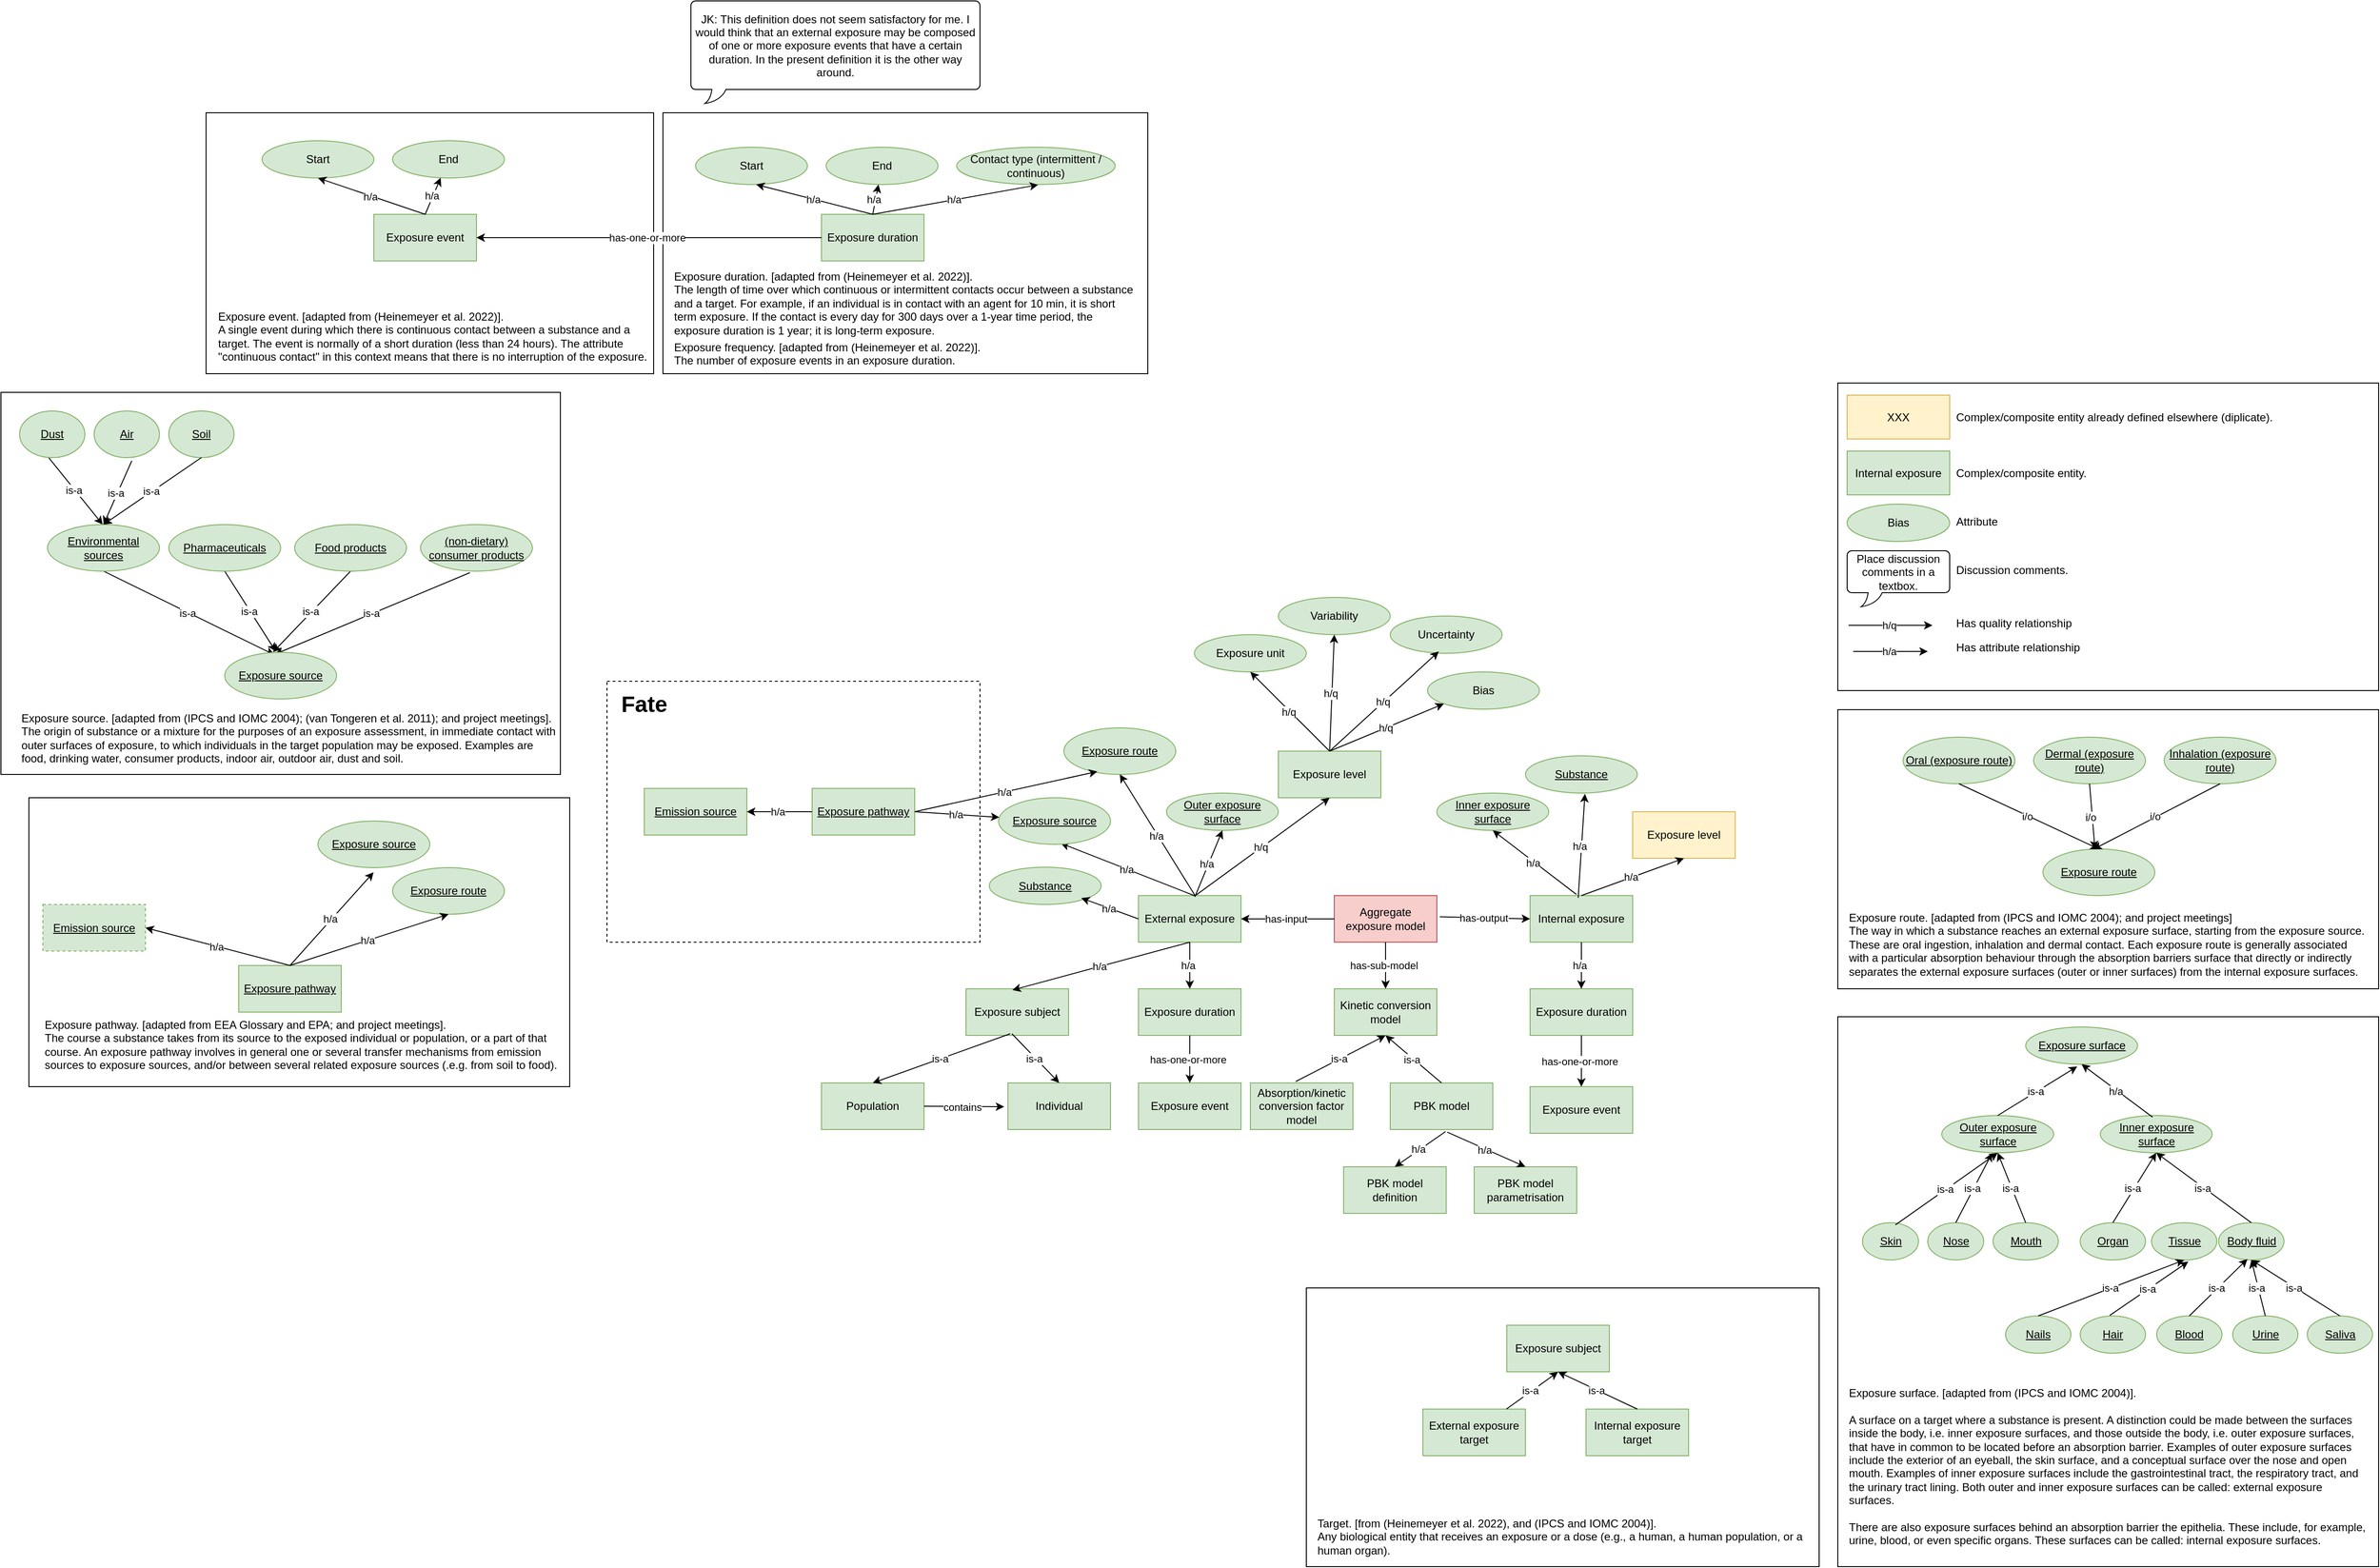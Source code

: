 <mxfile version="21.2.8" type="device">
  <diagram name="Pagina-1" id="Qnb35X_hfFmvDTuYBCRj">
    <mxGraphModel dx="6099" dy="4128" grid="1" gridSize="10" guides="1" tooltips="1" connect="1" arrows="1" fold="1" page="1" pageScale="1" pageWidth="4681" pageHeight="3300" math="0" shadow="0">
      <root>
        <mxCell id="0" />
        <mxCell id="1" parent="0" />
        <mxCell id="CE5s2COzBPPs-qAKDbu1-266" value="" style="rounded=0;whiteSpace=wrap;html=1;" parent="1" vertex="1">
          <mxGeometry x="1020" y="1041" width="550" height="299" as="geometry" />
        </mxCell>
        <mxCell id="CE5s2COzBPPs-qAKDbu1-224" value="" style="rounded=0;whiteSpace=wrap;html=1;" parent="1" vertex="1">
          <mxGeometry x="330" y="-220" width="520" height="280" as="geometry" />
        </mxCell>
        <mxCell id="CE5s2COzBPPs-qAKDbu1-216" value="" style="rounded=0;whiteSpace=wrap;html=1;" parent="1" vertex="1">
          <mxGeometry x="-160" y="-220" width="480" height="280" as="geometry" />
        </mxCell>
        <mxCell id="CE5s2COzBPPs-qAKDbu1-198" value="" style="rounded=0;whiteSpace=wrap;html=1;dashed=1;" parent="1" vertex="1">
          <mxGeometry x="270" y="390" width="400" height="280" as="geometry" />
        </mxCell>
        <mxCell id="CE5s2COzBPPs-qAKDbu1-137" value="" style="rounded=0;whiteSpace=wrap;html=1;" parent="1" vertex="1">
          <mxGeometry x="-380" y="80" width="600" height="410" as="geometry" />
        </mxCell>
        <mxCell id="CE5s2COzBPPs-qAKDbu1-125" value="" style="rounded=0;whiteSpace=wrap;html=1;" parent="1" vertex="1">
          <mxGeometry x="-350" y="515" width="580" height="310" as="geometry" />
        </mxCell>
        <mxCell id="CE5s2COzBPPs-qAKDbu1-73" value="" style="rounded=0;whiteSpace=wrap;html=1;" parent="1" vertex="1">
          <mxGeometry x="1590" y="750" width="580" height="590" as="geometry" />
        </mxCell>
        <mxCell id="CE5s2COzBPPs-qAKDbu1-63" value="" style="rounded=0;whiteSpace=wrap;html=1;" parent="1" vertex="1">
          <mxGeometry x="1590" y="70" width="580" height="330" as="geometry" />
        </mxCell>
        <mxCell id="CE5s2COzBPPs-qAKDbu1-61" value="" style="rounded=0;whiteSpace=wrap;html=1;" parent="1" vertex="1">
          <mxGeometry x="1590" y="420.5" width="580" height="299.5" as="geometry" />
        </mxCell>
        <mxCell id="5XHuWZA4LQ0ceYuqT-mD-1" value="External exposure" style="rounded=0;whiteSpace=wrap;html=1;fillColor=#d5e8d4;strokeColor=#82b366;" parent="1" vertex="1">
          <mxGeometry x="840" y="620" width="110" height="50" as="geometry" />
        </mxCell>
        <mxCell id="5XHuWZA4LQ0ceYuqT-mD-2" value="Aggregate exposure model" style="rounded=0;whiteSpace=wrap;html=1;fillColor=#f8cecc;strokeColor=#b85450;" parent="1" vertex="1">
          <mxGeometry x="1050" y="620" width="110" height="50" as="geometry" />
        </mxCell>
        <mxCell id="5XHuWZA4LQ0ceYuqT-mD-4" value="Internal exposure" style="rounded=0;whiteSpace=wrap;html=1;fillColor=#d5e8d4;strokeColor=#82b366;" parent="1" vertex="1">
          <mxGeometry x="1260" y="620" width="110" height="50" as="geometry" />
        </mxCell>
        <mxCell id="5XHuWZA4LQ0ceYuqT-mD-6" value="Exposure route" style="ellipse;whiteSpace=wrap;html=1;fillColor=#d5e8d4;strokeColor=#82b366;fontStyle=4" parent="1" vertex="1">
          <mxGeometry x="760" y="440" width="120" height="50" as="geometry" />
        </mxCell>
        <mxCell id="5XHuWZA4LQ0ceYuqT-mD-8" value="Outer exposure surface" style="ellipse;whiteSpace=wrap;html=1;fillColor=#d5e8d4;strokeColor=#82b366;fontStyle=4" parent="1" vertex="1">
          <mxGeometry x="870" y="510" width="120" height="40" as="geometry" />
        </mxCell>
        <mxCell id="5XHuWZA4LQ0ceYuqT-mD-13" value="Exposure level" style="rounded=0;whiteSpace=wrap;html=1;fillColor=#d5e8d4;strokeColor=#82b366;" parent="1" vertex="1">
          <mxGeometry x="990" y="465" width="110" height="50" as="geometry" />
        </mxCell>
        <mxCell id="5XHuWZA4LQ0ceYuqT-mD-14" value="Bias" style="ellipse;whiteSpace=wrap;html=1;fillColor=#d5e8d4;strokeColor=#82b366;fontStyle=0" parent="1" vertex="1">
          <mxGeometry x="1150" y="380" width="120" height="40" as="geometry" />
        </mxCell>
        <mxCell id="5XHuWZA4LQ0ceYuqT-mD-15" value="Variability" style="ellipse;whiteSpace=wrap;html=1;fillColor=#d5e8d4;strokeColor=#82b366;fontStyle=0" parent="1" vertex="1">
          <mxGeometry x="990" y="300" width="120" height="40" as="geometry" />
        </mxCell>
        <mxCell id="5XHuWZA4LQ0ceYuqT-mD-16" value="Exposure unit" style="ellipse;whiteSpace=wrap;html=1;fillColor=#d5e8d4;strokeColor=#82b366;fontStyle=0" parent="1" vertex="1">
          <mxGeometry x="900" y="340" width="120" height="40" as="geometry" />
        </mxCell>
        <mxCell id="5XHuWZA4LQ0ceYuqT-mD-17" value="Uncertainty" style="ellipse;whiteSpace=wrap;html=1;fillColor=#d5e8d4;strokeColor=#82b366;fontStyle=0" parent="1" vertex="1">
          <mxGeometry x="1110" y="320" width="120" height="40" as="geometry" />
        </mxCell>
        <mxCell id="5XHuWZA4LQ0ceYuqT-mD-24" value="Inner exposure surface" style="ellipse;whiteSpace=wrap;html=1;fillColor=#d5e8d4;strokeColor=#82b366;fontStyle=4" parent="1" vertex="1">
          <mxGeometry x="1160" y="510" width="120" height="40" as="geometry" />
        </mxCell>
        <mxCell id="5XHuWZA4LQ0ceYuqT-mD-26" value="Substance" style="ellipse;whiteSpace=wrap;html=1;fillColor=#d5e8d4;strokeColor=#82b366;fontStyle=4" parent="1" vertex="1">
          <mxGeometry x="1255" y="470" width="120" height="40" as="geometry" />
        </mxCell>
        <mxCell id="5XHuWZA4LQ0ceYuqT-mD-28" value="Exposure level" style="rounded=0;whiteSpace=wrap;html=1;fillColor=#fff2cc;strokeColor=#d6b656;" parent="1" vertex="1">
          <mxGeometry x="1370" y="530" width="110" height="50" as="geometry" />
        </mxCell>
        <mxCell id="5XHuWZA4LQ0ceYuqT-mD-40" value="Kinetic conversion model" style="rounded=0;whiteSpace=wrap;html=1;fillColor=#d5e8d4;strokeColor=#82b366;" parent="1" vertex="1">
          <mxGeometry x="1050" y="720" width="110" height="50" as="geometry" />
        </mxCell>
        <mxCell id="5XHuWZA4LQ0ceYuqT-mD-42" value="PBK model" style="rounded=0;whiteSpace=wrap;html=1;fillColor=#d5e8d4;strokeColor=#82b366;" parent="1" vertex="1">
          <mxGeometry x="1110" y="821" width="110" height="50" as="geometry" />
        </mxCell>
        <mxCell id="5XHuWZA4LQ0ceYuqT-mD-43" value="Absorption/kinetic conversion factor model" style="rounded=0;whiteSpace=wrap;html=1;fillColor=#d5e8d4;strokeColor=#82b366;" parent="1" vertex="1">
          <mxGeometry x="960" y="821" width="110" height="50" as="geometry" />
        </mxCell>
        <mxCell id="5XHuWZA4LQ0ceYuqT-mD-44" value="PBK model definition" style="rounded=0;whiteSpace=wrap;html=1;fillColor=#d5e8d4;strokeColor=#82b366;" parent="1" vertex="1">
          <mxGeometry x="1060" y="911" width="110" height="50" as="geometry" />
        </mxCell>
        <mxCell id="5XHuWZA4LQ0ceYuqT-mD-45" value="PBK model parametrisation" style="rounded=0;whiteSpace=wrap;html=1;fillColor=#d5e8d4;strokeColor=#82b366;" parent="1" vertex="1">
          <mxGeometry x="1200" y="911" width="110" height="50" as="geometry" />
        </mxCell>
        <mxCell id="CE5s2COzBPPs-qAKDbu1-4" value="" style="endArrow=classic;html=1;rounded=0;exitX=0.561;exitY=-0.011;exitDx=0;exitDy=0;entryX=0.5;entryY=1;entryDx=0;entryDy=0;exitPerimeter=0;" parent="1" source="5XHuWZA4LQ0ceYuqT-mD-1" target="5XHuWZA4LQ0ceYuqT-mD-13" edge="1">
          <mxGeometry relative="1" as="geometry">
            <mxPoint x="896" y="620" as="sourcePoint" />
            <mxPoint x="1076" y="520" as="targetPoint" />
          </mxGeometry>
        </mxCell>
        <mxCell id="CE5s2COzBPPs-qAKDbu1-5" value="h/q" style="edgeLabel;resizable=0;html=1;align=center;verticalAlign=middle;" parent="CE5s2COzBPPs-qAKDbu1-4" connectable="0" vertex="1">
          <mxGeometry relative="1" as="geometry">
            <mxPoint x="-2" as="offset" />
          </mxGeometry>
        </mxCell>
        <mxCell id="CE5s2COzBPPs-qAKDbu1-10" value="" style="endArrow=classic;html=1;rounded=0;entryX=0.5;entryY=1;entryDx=0;entryDy=0;exitX=0.556;exitY=0.015;exitDx=0;exitDy=0;exitPerimeter=0;" parent="1" source="5XHuWZA4LQ0ceYuqT-mD-1" target="5XHuWZA4LQ0ceYuqT-mD-6" edge="1">
          <mxGeometry relative="1" as="geometry">
            <mxPoint x="906" y="630" as="sourcePoint" />
            <mxPoint x="1086" y="530" as="targetPoint" />
          </mxGeometry>
        </mxCell>
        <mxCell id="CE5s2COzBPPs-qAKDbu1-11" value="h/a" style="edgeLabel;resizable=0;html=1;align=center;verticalAlign=middle;" parent="CE5s2COzBPPs-qAKDbu1-10" connectable="0" vertex="1">
          <mxGeometry relative="1" as="geometry">
            <mxPoint x="-2" as="offset" />
          </mxGeometry>
        </mxCell>
        <mxCell id="CE5s2COzBPPs-qAKDbu1-12" value="" style="endArrow=classic;html=1;rounded=0;entryX=0.556;entryY=0.977;entryDx=0;entryDy=0;entryPerimeter=0;exitX=0.553;exitY=0.008;exitDx=0;exitDy=0;exitPerimeter=0;" parent="1" source="5XHuWZA4LQ0ceYuqT-mD-1" target="CE5s2COzBPPs-qAKDbu1-176" edge="1">
          <mxGeometry relative="1" as="geometry">
            <mxPoint x="909" y="630" as="sourcePoint" />
            <mxPoint x="764.11" y="500.85" as="targetPoint" />
          </mxGeometry>
        </mxCell>
        <mxCell id="CE5s2COzBPPs-qAKDbu1-13" value="h/a" style="edgeLabel;resizable=0;html=1;align=center;verticalAlign=middle;" parent="CE5s2COzBPPs-qAKDbu1-12" connectable="0" vertex="1">
          <mxGeometry relative="1" as="geometry">
            <mxPoint x="-2" as="offset" />
          </mxGeometry>
        </mxCell>
        <mxCell id="CE5s2COzBPPs-qAKDbu1-15" value="" style="endArrow=classic;html=1;rounded=0;exitX=0.5;exitY=0;exitDx=0;exitDy=0;entryX=0;entryY=1;entryDx=0;entryDy=0;" parent="1" source="5XHuWZA4LQ0ceYuqT-mD-13" target="5XHuWZA4LQ0ceYuqT-mD-14" edge="1">
          <mxGeometry relative="1" as="geometry">
            <mxPoint x="912" y="629" as="sourcePoint" />
            <mxPoint x="1086" y="530" as="targetPoint" />
          </mxGeometry>
        </mxCell>
        <mxCell id="CE5s2COzBPPs-qAKDbu1-16" value="h/q" style="edgeLabel;resizable=0;html=1;align=center;verticalAlign=middle;" parent="CE5s2COzBPPs-qAKDbu1-15" connectable="0" vertex="1">
          <mxGeometry relative="1" as="geometry">
            <mxPoint x="-2" as="offset" />
          </mxGeometry>
        </mxCell>
        <mxCell id="CE5s2COzBPPs-qAKDbu1-17" value="" style="endArrow=classic;html=1;rounded=0;exitX=0.5;exitY=0;exitDx=0;exitDy=0;entryX=0.434;entryY=0.95;entryDx=0;entryDy=0;entryPerimeter=0;" parent="1" source="5XHuWZA4LQ0ceYuqT-mD-13" target="5XHuWZA4LQ0ceYuqT-mD-17" edge="1">
          <mxGeometry relative="1" as="geometry">
            <mxPoint x="1085" y="480" as="sourcePoint" />
            <mxPoint x="1216" y="423" as="targetPoint" />
          </mxGeometry>
        </mxCell>
        <mxCell id="CE5s2COzBPPs-qAKDbu1-18" value="h/q" style="edgeLabel;resizable=0;html=1;align=center;verticalAlign=middle;" parent="CE5s2COzBPPs-qAKDbu1-17" connectable="0" vertex="1">
          <mxGeometry relative="1" as="geometry">
            <mxPoint x="-2" as="offset" />
          </mxGeometry>
        </mxCell>
        <mxCell id="CE5s2COzBPPs-qAKDbu1-19" value="" style="endArrow=classic;html=1;rounded=0;entryX=0.5;entryY=1;entryDx=0;entryDy=0;exitX=0.5;exitY=0;exitDx=0;exitDy=0;" parent="1" source="5XHuWZA4LQ0ceYuqT-mD-13" target="5XHuWZA4LQ0ceYuqT-mD-15" edge="1">
          <mxGeometry relative="1" as="geometry">
            <mxPoint x="1080" y="470" as="sourcePoint" />
            <mxPoint x="1172" y="368" as="targetPoint" />
          </mxGeometry>
        </mxCell>
        <mxCell id="CE5s2COzBPPs-qAKDbu1-20" value="h/q" style="edgeLabel;resizable=0;html=1;align=center;verticalAlign=middle;" parent="CE5s2COzBPPs-qAKDbu1-19" connectable="0" vertex="1">
          <mxGeometry relative="1" as="geometry">
            <mxPoint x="-2" as="offset" />
          </mxGeometry>
        </mxCell>
        <mxCell id="CE5s2COzBPPs-qAKDbu1-21" value="" style="endArrow=classic;html=1;rounded=0;entryX=0.5;entryY=1;entryDx=0;entryDy=0;exitX=0.5;exitY=0;exitDx=0;exitDy=0;" parent="1" source="5XHuWZA4LQ0ceYuqT-mD-13" target="5XHuWZA4LQ0ceYuqT-mD-16" edge="1">
          <mxGeometry relative="1" as="geometry">
            <mxPoint x="1085" y="480" as="sourcePoint" />
            <mxPoint x="1060" y="350" as="targetPoint" />
          </mxGeometry>
        </mxCell>
        <mxCell id="CE5s2COzBPPs-qAKDbu1-22" value="h/q" style="edgeLabel;resizable=0;html=1;align=center;verticalAlign=middle;" parent="CE5s2COzBPPs-qAKDbu1-21" connectable="0" vertex="1">
          <mxGeometry relative="1" as="geometry">
            <mxPoint x="-2" as="offset" />
          </mxGeometry>
        </mxCell>
        <mxCell id="CE5s2COzBPPs-qAKDbu1-31" value="" style="endArrow=classic;html=1;rounded=0;exitX=0.451;exitY=-0.026;exitDx=0;exitDy=0;entryX=0.5;entryY=1;entryDx=0;entryDy=0;exitPerimeter=0;" parent="1" source="5XHuWZA4LQ0ceYuqT-mD-4" target="5XHuWZA4LQ0ceYuqT-mD-24" edge="1">
          <mxGeometry relative="1" as="geometry">
            <mxPoint x="912" y="629" as="sourcePoint" />
            <mxPoint x="1055" y="525" as="targetPoint" />
          </mxGeometry>
        </mxCell>
        <mxCell id="CE5s2COzBPPs-qAKDbu1-32" value="h/a" style="edgeLabel;resizable=0;html=1;align=center;verticalAlign=middle;" parent="CE5s2COzBPPs-qAKDbu1-31" connectable="0" vertex="1">
          <mxGeometry relative="1" as="geometry">
            <mxPoint x="-2" as="offset" />
          </mxGeometry>
        </mxCell>
        <mxCell id="CE5s2COzBPPs-qAKDbu1-33" value="" style="endArrow=classic;html=1;rounded=0;exitX=0.469;exitY=0.048;exitDx=0;exitDy=0;entryX=0.532;entryY=1.02;entryDx=0;entryDy=0;exitPerimeter=0;entryPerimeter=0;" parent="1" source="5XHuWZA4LQ0ceYuqT-mD-4" target="5XHuWZA4LQ0ceYuqT-mD-26" edge="1">
          <mxGeometry relative="1" as="geometry">
            <mxPoint x="1320" y="629" as="sourcePoint" />
            <mxPoint x="1230" y="560" as="targetPoint" />
          </mxGeometry>
        </mxCell>
        <mxCell id="CE5s2COzBPPs-qAKDbu1-34" value="h/a" style="edgeLabel;resizable=0;html=1;align=center;verticalAlign=middle;" parent="CE5s2COzBPPs-qAKDbu1-33" connectable="0" vertex="1">
          <mxGeometry relative="1" as="geometry">
            <mxPoint x="-2" as="offset" />
          </mxGeometry>
        </mxCell>
        <mxCell id="CE5s2COzBPPs-qAKDbu1-35" value="Emission source" style="rounded=0;whiteSpace=wrap;html=1;fillColor=#d5e8d4;strokeColor=#82b366;fontStyle=4" parent="1" vertex="1">
          <mxGeometry x="310" y="505" width="110" height="50" as="geometry" />
        </mxCell>
        <mxCell id="CE5s2COzBPPs-qAKDbu1-36" value="Exposure pathway" style="rounded=0;whiteSpace=wrap;html=1;fillColor=#d5e8d4;strokeColor=#82b366;fontStyle=4" parent="1" vertex="1">
          <mxGeometry x="490" y="505" width="110" height="50" as="geometry" />
        </mxCell>
        <mxCell id="CE5s2COzBPPs-qAKDbu1-37" value="" style="endArrow=classic;html=1;rounded=0;exitX=1;exitY=0.5;exitDx=0;exitDy=0;" parent="1" source="CE5s2COzBPPs-qAKDbu1-36" target="CE5s2COzBPPs-qAKDbu1-176" edge="1">
          <mxGeometry relative="1" as="geometry">
            <mxPoint x="911" y="630" as="sourcePoint" />
            <mxPoint x="720" y="475.0" as="targetPoint" />
          </mxGeometry>
        </mxCell>
        <mxCell id="CE5s2COzBPPs-qAKDbu1-38" value="h/a" style="edgeLabel;resizable=0;html=1;align=center;verticalAlign=middle;" parent="CE5s2COzBPPs-qAKDbu1-37" connectable="0" vertex="1">
          <mxGeometry relative="1" as="geometry">
            <mxPoint x="-2" as="offset" />
          </mxGeometry>
        </mxCell>
        <mxCell id="CE5s2COzBPPs-qAKDbu1-39" value="" style="endArrow=classic;html=1;rounded=0;entryX=1;entryY=0.5;entryDx=0;entryDy=0;exitX=0;exitY=0.5;exitDx=0;exitDy=0;" parent="1" source="CE5s2COzBPPs-qAKDbu1-36" target="CE5s2COzBPPs-qAKDbu1-35" edge="1">
          <mxGeometry relative="1" as="geometry">
            <mxPoint x="570" y="590" as="sourcePoint" />
            <mxPoint x="640" y="550" as="targetPoint" />
          </mxGeometry>
        </mxCell>
        <mxCell id="CE5s2COzBPPs-qAKDbu1-40" value="h/a" style="edgeLabel;resizable=0;html=1;align=center;verticalAlign=middle;" parent="CE5s2COzBPPs-qAKDbu1-39" connectable="0" vertex="1">
          <mxGeometry relative="1" as="geometry">
            <mxPoint x="-2" as="offset" />
          </mxGeometry>
        </mxCell>
        <mxCell id="CE5s2COzBPPs-qAKDbu1-41" value="" style="endArrow=classic;html=1;rounded=0;entryX=0.299;entryY=0.937;entryDx=0;entryDy=0;exitX=1;exitY=0.5;exitDx=0;exitDy=0;entryPerimeter=0;" parent="1" source="CE5s2COzBPPs-qAKDbu1-36" target="5XHuWZA4LQ0ceYuqT-mD-6" edge="1">
          <mxGeometry relative="1" as="geometry">
            <mxPoint x="630" y="550" as="sourcePoint" />
            <mxPoint x="730" y="485" as="targetPoint" />
          </mxGeometry>
        </mxCell>
        <mxCell id="CE5s2COzBPPs-qAKDbu1-42" value="h/a" style="edgeLabel;resizable=0;html=1;align=center;verticalAlign=middle;" parent="CE5s2COzBPPs-qAKDbu1-41" connectable="0" vertex="1">
          <mxGeometry relative="1" as="geometry">
            <mxPoint x="-2" as="offset" />
          </mxGeometry>
        </mxCell>
        <mxCell id="CE5s2COzBPPs-qAKDbu1-44" value="" style="endArrow=classic;html=1;rounded=0;exitX=0.5;exitY=0;exitDx=0;exitDy=0;entryX=0.5;entryY=1;entryDx=0;entryDy=0;" parent="1" source="5XHuWZA4LQ0ceYuqT-mD-4" target="5XHuWZA4LQ0ceYuqT-mD-28" edge="1">
          <mxGeometry relative="1" as="geometry">
            <mxPoint x="1322" y="632" as="sourcePoint" />
            <mxPoint x="1329" y="521" as="targetPoint" />
          </mxGeometry>
        </mxCell>
        <mxCell id="CE5s2COzBPPs-qAKDbu1-45" value="h/a" style="edgeLabel;resizable=0;html=1;align=center;verticalAlign=middle;" parent="CE5s2COzBPPs-qAKDbu1-44" connectable="0" vertex="1">
          <mxGeometry relative="1" as="geometry">
            <mxPoint x="-2" as="offset" />
          </mxGeometry>
        </mxCell>
        <mxCell id="CE5s2COzBPPs-qAKDbu1-46" value="Exposure source. [adapted from (IPCS and IOMC 2004); (van Tongeren et al. 2011); and project meetings]. &#xa;The origin of substance or a mixture for the purposes of an exposure assessment, in immediate contact with outer surfaces of exposure, to which individuals in the target population may be exposed. Examples are food, drinking water, consumer products, indoor air, outdoor air, dust and soil." style="text;whiteSpace=wrap;html=1;" parent="1" vertex="1">
          <mxGeometry x="-360" y="416" width="580" height="70" as="geometry" />
        </mxCell>
        <mxCell id="CE5s2COzBPPs-qAKDbu1-49" value="Exposure surface. [adapted from (IPCS and IOMC 2004)]. &lt;br/&gt;&lt;br&gt;A surface on a target where a substance is present. A distinction could be made between the surfaces inside the body, i.e. inner exposure surfaces, and those outside the body, i.e. outer exposure surfaces, that have in common to be located before an absorption barrier. Examples of outer exposure surfaces include the exterior of an eyeball, the skin surface, and a conceptual surface over the nose and open mouth. Examples of inner exposure surfaces include the gastrointestinal tract, the respiratory tract, and the urinary tract lining. Both outer and inner exposure surfaces can be called: external exposure surfaces.&lt;br/&gt;&lt;br&gt;There are also exposure surfaces behind an absorption barrier the epithelia. These include, for example, urine, blood, or even specific organs. These surfaces can be called: internal exposure surfaces." style="text;whiteSpace=wrap;html=1;" parent="1" vertex="1">
          <mxGeometry x="1600" y="1140" width="560" height="180" as="geometry" />
        </mxCell>
        <mxCell id="CE5s2COzBPPs-qAKDbu1-50" value="Exposure route" style="ellipse;whiteSpace=wrap;html=1;fillColor=#d5e8d4;strokeColor=#82b366;fontStyle=4" parent="1" vertex="1">
          <mxGeometry x="1810" y="570" width="120" height="50" as="geometry" />
        </mxCell>
        <mxCell id="CE5s2COzBPPs-qAKDbu1-51" value="Oral (exposure route)" style="ellipse;whiteSpace=wrap;html=1;fillColor=#d5e8d4;strokeColor=#82b366;fontStyle=4" parent="1" vertex="1">
          <mxGeometry x="1660" y="450" width="120" height="50" as="geometry" />
        </mxCell>
        <mxCell id="CE5s2COzBPPs-qAKDbu1-52" value="" style="endArrow=classic;html=1;rounded=0;exitX=0.5;exitY=1;exitDx=0;exitDy=0;entryX=0.5;entryY=0;entryDx=0;entryDy=0;" parent="1" source="CE5s2COzBPPs-qAKDbu1-51" target="CE5s2COzBPPs-qAKDbu1-50" edge="1">
          <mxGeometry relative="1" as="geometry">
            <mxPoint x="1670" y="621" as="sourcePoint" />
            <mxPoint x="1793" y="570" as="targetPoint" />
          </mxGeometry>
        </mxCell>
        <mxCell id="CE5s2COzBPPs-qAKDbu1-53" value="i/o" style="edgeLabel;resizable=0;html=1;align=center;verticalAlign=middle;" parent="CE5s2COzBPPs-qAKDbu1-52" connectable="0" vertex="1">
          <mxGeometry relative="1" as="geometry">
            <mxPoint x="-2" as="offset" />
          </mxGeometry>
        </mxCell>
        <mxCell id="CE5s2COzBPPs-qAKDbu1-54" value="Dermal (exposure route)" style="ellipse;whiteSpace=wrap;html=1;fillColor=#d5e8d4;strokeColor=#82b366;fontStyle=4" parent="1" vertex="1">
          <mxGeometry x="1800" y="450" width="120" height="50" as="geometry" />
        </mxCell>
        <mxCell id="CE5s2COzBPPs-qAKDbu1-55" value="" style="endArrow=classic;html=1;rounded=0;exitX=0.5;exitY=1;exitDx=0;exitDy=0;entryX=0.465;entryY=0.006;entryDx=0;entryDy=0;entryPerimeter=0;" parent="1" source="CE5s2COzBPPs-qAKDbu1-54" target="CE5s2COzBPPs-qAKDbu1-50" edge="1">
          <mxGeometry relative="1" as="geometry">
            <mxPoint x="1700" y="510" as="sourcePoint" />
            <mxPoint x="1880" y="580" as="targetPoint" />
          </mxGeometry>
        </mxCell>
        <mxCell id="CE5s2COzBPPs-qAKDbu1-56" value="i/o" style="edgeLabel;resizable=0;html=1;align=center;verticalAlign=middle;" parent="CE5s2COzBPPs-qAKDbu1-55" connectable="0" vertex="1">
          <mxGeometry relative="1" as="geometry">
            <mxPoint x="-2" as="offset" />
          </mxGeometry>
        </mxCell>
        <mxCell id="CE5s2COzBPPs-qAKDbu1-57" value="Inhalation (exposure route)" style="ellipse;whiteSpace=wrap;html=1;fillColor=#d5e8d4;strokeColor=#82b366;fontStyle=4" parent="1" vertex="1">
          <mxGeometry x="1940" y="450" width="120" height="50" as="geometry" />
        </mxCell>
        <mxCell id="CE5s2COzBPPs-qAKDbu1-58" value="" style="endArrow=classic;html=1;rounded=0;exitX=0.5;exitY=1;exitDx=0;exitDy=0;entryX=0.451;entryY=0.006;entryDx=0;entryDy=0;entryPerimeter=0;" parent="1" source="CE5s2COzBPPs-qAKDbu1-57" target="CE5s2COzBPPs-qAKDbu1-50" edge="1">
          <mxGeometry relative="1" as="geometry">
            <mxPoint x="1870" y="510" as="sourcePoint" />
            <mxPoint x="1876" y="580" as="targetPoint" />
          </mxGeometry>
        </mxCell>
        <mxCell id="CE5s2COzBPPs-qAKDbu1-59" value="i/o" style="edgeLabel;resizable=0;html=1;align=center;verticalAlign=middle;" parent="CE5s2COzBPPs-qAKDbu1-58" connectable="0" vertex="1">
          <mxGeometry relative="1" as="geometry">
            <mxPoint x="-2" as="offset" />
          </mxGeometry>
        </mxCell>
        <mxCell id="CE5s2COzBPPs-qAKDbu1-60" value="Exposure route. [adapted from (IPCS and IOMC 2004); and project meetings] &#xa;The way in which a substance reaches an external exposure surface, starting from the exposure source. These are oral ingestion, inhalation and dermal contact. Each exposure route is generally associated with a particular absorption behaviour through the absorption barriers surface that directly or indirectly separates the external exposure surfaces (outer or inner surfaces) from the internal exposure surfaces." style="text;whiteSpace=wrap;html=1;" parent="1" vertex="1">
          <mxGeometry x="1600" y="629.5" width="560" height="90.5" as="geometry" />
        </mxCell>
        <mxCell id="CE5s2COzBPPs-qAKDbu1-62" value="XXX" style="rounded=0;whiteSpace=wrap;html=1;fillColor=#fff2cc;strokeColor=#d6b656;" parent="1" vertex="1">
          <mxGeometry x="1600" y="83" width="110" height="47" as="geometry" />
        </mxCell>
        <mxCell id="CE5s2COzBPPs-qAKDbu1-64" value="Complex/composite entity already defined elsewhere (diplicate)." style="text;whiteSpace=wrap;html=1;" parent="1" vertex="1">
          <mxGeometry x="1715" y="93" width="415" height="30" as="geometry" />
        </mxCell>
        <mxCell id="CE5s2COzBPPs-qAKDbu1-65" value="Internal exposure" style="rounded=0;whiteSpace=wrap;html=1;fillColor=#d5e8d4;strokeColor=#82b366;" parent="1" vertex="1">
          <mxGeometry x="1600" y="143" width="110" height="47" as="geometry" />
        </mxCell>
        <mxCell id="CE5s2COzBPPs-qAKDbu1-66" value="Complex/composite entity." style="text;whiteSpace=wrap;html=1;" parent="1" vertex="1">
          <mxGeometry x="1715" y="153" width="415" height="30" as="geometry" />
        </mxCell>
        <mxCell id="CE5s2COzBPPs-qAKDbu1-67" value="" style="endArrow=classic;html=1;rounded=0;exitX=0;exitY=0.5;exitDx=0;exitDy=0;entryX=1;entryY=0.5;entryDx=0;entryDy=0;" parent="1" source="5XHuWZA4LQ0ceYuqT-mD-2" target="5XHuWZA4LQ0ceYuqT-mD-1" edge="1">
          <mxGeometry relative="1" as="geometry">
            <mxPoint x="912" y="629" as="sourcePoint" />
            <mxPoint x="1055" y="525" as="targetPoint" />
          </mxGeometry>
        </mxCell>
        <mxCell id="CE5s2COzBPPs-qAKDbu1-68" value="has-input" style="edgeLabel;resizable=0;html=1;align=center;verticalAlign=middle;" parent="CE5s2COzBPPs-qAKDbu1-67" connectable="0" vertex="1">
          <mxGeometry relative="1" as="geometry">
            <mxPoint x="-2" as="offset" />
          </mxGeometry>
        </mxCell>
        <mxCell id="CE5s2COzBPPs-qAKDbu1-69" value="" style="endArrow=classic;html=1;rounded=0;exitX=1.029;exitY=0.455;exitDx=0;exitDy=0;entryX=0;entryY=0.5;entryDx=0;entryDy=0;exitPerimeter=0;" parent="1" source="5XHuWZA4LQ0ceYuqT-mD-2" target="5XHuWZA4LQ0ceYuqT-mD-4" edge="1">
          <mxGeometry relative="1" as="geometry">
            <mxPoint x="1060" y="655" as="sourcePoint" />
            <mxPoint x="960" y="655" as="targetPoint" />
          </mxGeometry>
        </mxCell>
        <mxCell id="CE5s2COzBPPs-qAKDbu1-70" value="has-output" style="edgeLabel;resizable=0;html=1;align=center;verticalAlign=middle;" parent="CE5s2COzBPPs-qAKDbu1-69" connectable="0" vertex="1">
          <mxGeometry relative="1" as="geometry">
            <mxPoint x="-2" as="offset" />
          </mxGeometry>
        </mxCell>
        <mxCell id="CE5s2COzBPPs-qAKDbu1-71" value="" style="endArrow=classic;html=1;rounded=0;exitX=0.5;exitY=1;exitDx=0;exitDy=0;" parent="1" source="5XHuWZA4LQ0ceYuqT-mD-2" target="5XHuWZA4LQ0ceYuqT-mD-40" edge="1">
          <mxGeometry relative="1" as="geometry">
            <mxPoint x="1060" y="655" as="sourcePoint" />
            <mxPoint x="1240" y="730" as="targetPoint" />
          </mxGeometry>
        </mxCell>
        <mxCell id="CE5s2COzBPPs-qAKDbu1-72" value="has-sub-model" style="edgeLabel;resizable=0;html=1;align=center;verticalAlign=middle;" parent="CE5s2COzBPPs-qAKDbu1-71" connectable="0" vertex="1">
          <mxGeometry relative="1" as="geometry">
            <mxPoint x="-2" as="offset" />
          </mxGeometry>
        </mxCell>
        <mxCell id="CE5s2COzBPPs-qAKDbu1-85" value="Inner exposure surface" style="ellipse;whiteSpace=wrap;html=1;fillColor=#d5e8d4;strokeColor=#82b366;fontStyle=4" parent="1" vertex="1">
          <mxGeometry x="1871.5" y="856" width="120" height="40" as="geometry" />
        </mxCell>
        <mxCell id="CE5s2COzBPPs-qAKDbu1-86" value="Outer exposure surface" style="ellipse;whiteSpace=wrap;html=1;fillColor=#d5e8d4;strokeColor=#82b366;fontStyle=4" parent="1" vertex="1">
          <mxGeometry x="1701.5" y="856" width="120" height="40" as="geometry" />
        </mxCell>
        <mxCell id="CE5s2COzBPPs-qAKDbu1-87" value="Exposure surface" style="ellipse;whiteSpace=wrap;html=1;fillColor=#d5e8d4;strokeColor=#82b366;fontStyle=4" parent="1" vertex="1">
          <mxGeometry x="1791.5" y="761" width="120" height="40" as="geometry" />
        </mxCell>
        <mxCell id="CE5s2COzBPPs-qAKDbu1-88" value="" style="endArrow=classic;html=1;rounded=0;exitX=0.5;exitY=0;exitDx=0;exitDy=0;entryX=0.461;entryY=1.058;entryDx=0;entryDy=0;entryPerimeter=0;" parent="1" source="CE5s2COzBPPs-qAKDbu1-86" target="CE5s2COzBPPs-qAKDbu1-87" edge="1">
          <mxGeometry relative="1" as="geometry">
            <mxPoint x="1665.5" y="806" as="sourcePoint" />
            <mxPoint x="1775.5" y="766" as="targetPoint" />
          </mxGeometry>
        </mxCell>
        <mxCell id="CE5s2COzBPPs-qAKDbu1-89" value="is-a" style="edgeLabel;resizable=0;html=1;align=center;verticalAlign=middle;" parent="CE5s2COzBPPs-qAKDbu1-88" connectable="0" vertex="1">
          <mxGeometry relative="1" as="geometry">
            <mxPoint x="-2" as="offset" />
          </mxGeometry>
        </mxCell>
        <mxCell id="CE5s2COzBPPs-qAKDbu1-90" value="" style="endArrow=classic;html=1;rounded=0;exitX=0.467;exitY=0.042;exitDx=0;exitDy=0;entryX=0.5;entryY=1;entryDx=0;entryDy=0;exitPerimeter=0;" parent="1" source="CE5s2COzBPPs-qAKDbu1-85" target="CE5s2COzBPPs-qAKDbu1-87" edge="1">
          <mxGeometry relative="1" as="geometry">
            <mxPoint x="1771.5" y="831" as="sourcePoint" />
            <mxPoint x="1856.5" y="813" as="targetPoint" />
          </mxGeometry>
        </mxCell>
        <mxCell id="CE5s2COzBPPs-qAKDbu1-91" value="h/a" style="edgeLabel;resizable=0;html=1;align=center;verticalAlign=middle;" parent="CE5s2COzBPPs-qAKDbu1-90" connectable="0" vertex="1">
          <mxGeometry relative="1" as="geometry">
            <mxPoint x="-2" as="offset" />
          </mxGeometry>
        </mxCell>
        <mxCell id="CE5s2COzBPPs-qAKDbu1-92" value="Skin" style="ellipse;whiteSpace=wrap;html=1;fillColor=#d5e8d4;strokeColor=#82b366;fontStyle=4" parent="1" vertex="1">
          <mxGeometry x="1616.5" y="971" width="60" height="40" as="geometry" />
        </mxCell>
        <mxCell id="CE5s2COzBPPs-qAKDbu1-93" value="Mouth" style="ellipse;whiteSpace=wrap;html=1;fillColor=#d5e8d4;strokeColor=#82b366;fontStyle=4" parent="1" vertex="1">
          <mxGeometry x="1756.5" y="971" width="70" height="40" as="geometry" />
        </mxCell>
        <mxCell id="CE5s2COzBPPs-qAKDbu1-94" value="Nose" style="ellipse;whiteSpace=wrap;html=1;fillColor=#d5e8d4;strokeColor=#82b366;fontStyle=4" parent="1" vertex="1">
          <mxGeometry x="1686.5" y="971" width="60" height="40" as="geometry" />
        </mxCell>
        <mxCell id="CE5s2COzBPPs-qAKDbu1-95" value="Organ" style="ellipse;whiteSpace=wrap;html=1;fillColor=#d5e8d4;strokeColor=#82b366;fontStyle=4" parent="1" vertex="1">
          <mxGeometry x="1850" y="971" width="70" height="40" as="geometry" />
        </mxCell>
        <mxCell id="CE5s2COzBPPs-qAKDbu1-96" value="Body fluid" style="ellipse;whiteSpace=wrap;html=1;fillColor=#d5e8d4;strokeColor=#82b366;fontStyle=4" parent="1" vertex="1">
          <mxGeometry x="1998.5" y="971" width="70" height="40" as="geometry" />
        </mxCell>
        <mxCell id="CE5s2COzBPPs-qAKDbu1-97" value="" style="endArrow=classic;html=1;rounded=0;exitX=0.589;exitY=0.058;exitDx=0;exitDy=0;entryX=0.5;entryY=1;entryDx=0;entryDy=0;exitPerimeter=0;" parent="1" source="CE5s2COzBPPs-qAKDbu1-92" target="CE5s2COzBPPs-qAKDbu1-86" edge="1">
          <mxGeometry relative="1" as="geometry">
            <mxPoint x="1771.5" y="861" as="sourcePoint" />
            <mxPoint x="1856.5" y="813" as="targetPoint" />
          </mxGeometry>
        </mxCell>
        <mxCell id="CE5s2COzBPPs-qAKDbu1-98" value="is-a" style="edgeLabel;resizable=0;html=1;align=center;verticalAlign=middle;" parent="CE5s2COzBPPs-qAKDbu1-97" connectable="0" vertex="1">
          <mxGeometry relative="1" as="geometry">
            <mxPoint x="-2" as="offset" />
          </mxGeometry>
        </mxCell>
        <mxCell id="CE5s2COzBPPs-qAKDbu1-99" value="" style="endArrow=classic;html=1;rounded=0;exitX=0.5;exitY=0;exitDx=0;exitDy=0;entryX=0.45;entryY=1.008;entryDx=0;entryDy=0;entryPerimeter=0;" parent="1" source="CE5s2COzBPPs-qAKDbu1-94" target="CE5s2COzBPPs-qAKDbu1-86" edge="1">
          <mxGeometry relative="1" as="geometry">
            <mxPoint x="1656.5" y="943" as="sourcePoint" />
            <mxPoint x="1771.5" y="901" as="targetPoint" />
          </mxGeometry>
        </mxCell>
        <mxCell id="CE5s2COzBPPs-qAKDbu1-100" value="is-a" style="edgeLabel;resizable=0;html=1;align=center;verticalAlign=middle;" parent="CE5s2COzBPPs-qAKDbu1-99" connectable="0" vertex="1">
          <mxGeometry relative="1" as="geometry">
            <mxPoint x="-2" as="offset" />
          </mxGeometry>
        </mxCell>
        <mxCell id="CE5s2COzBPPs-qAKDbu1-101" value="" style="endArrow=classic;html=1;rounded=0;exitX=0.5;exitY=0;exitDx=0;exitDy=0;entryX=0.5;entryY=1;entryDx=0;entryDy=0;" parent="1" source="CE5s2COzBPPs-qAKDbu1-93" target="CE5s2COzBPPs-qAKDbu1-86" edge="1">
          <mxGeometry relative="1" as="geometry">
            <mxPoint x="1726.5" y="981" as="sourcePoint" />
            <mxPoint x="1765.5" y="906" as="targetPoint" />
          </mxGeometry>
        </mxCell>
        <mxCell id="CE5s2COzBPPs-qAKDbu1-102" value="is-a" style="edgeLabel;resizable=0;html=1;align=center;verticalAlign=middle;" parent="CE5s2COzBPPs-qAKDbu1-101" connectable="0" vertex="1">
          <mxGeometry relative="1" as="geometry">
            <mxPoint x="-2" as="offset" />
          </mxGeometry>
        </mxCell>
        <mxCell id="CE5s2COzBPPs-qAKDbu1-104" value="" style="endArrow=classic;html=1;rounded=0;exitX=0.5;exitY=0;exitDx=0;exitDy=0;entryX=0.5;entryY=1;entryDx=0;entryDy=0;" parent="1" source="CE5s2COzBPPs-qAKDbu1-95" target="CE5s2COzBPPs-qAKDbu1-85" edge="1">
          <mxGeometry relative="1" as="geometry">
            <mxPoint x="1801.5" y="981" as="sourcePoint" />
            <mxPoint x="1771.5" y="906" as="targetPoint" />
          </mxGeometry>
        </mxCell>
        <mxCell id="CE5s2COzBPPs-qAKDbu1-105" value="is-a" style="edgeLabel;resizable=0;html=1;align=center;verticalAlign=middle;" parent="CE5s2COzBPPs-qAKDbu1-104" connectable="0" vertex="1">
          <mxGeometry relative="1" as="geometry">
            <mxPoint x="-2" as="offset" />
          </mxGeometry>
        </mxCell>
        <mxCell id="CE5s2COzBPPs-qAKDbu1-106" value="" style="endArrow=classic;html=1;rounded=0;exitX=0.5;exitY=0;exitDx=0;exitDy=0;entryX=0.5;entryY=1;entryDx=0;entryDy=0;" parent="1" source="CE5s2COzBPPs-qAKDbu1-96" target="CE5s2COzBPPs-qAKDbu1-85" edge="1">
          <mxGeometry relative="1" as="geometry">
            <mxPoint x="1921.5" y="981" as="sourcePoint" />
            <mxPoint x="1941.5" y="906" as="targetPoint" />
          </mxGeometry>
        </mxCell>
        <mxCell id="CE5s2COzBPPs-qAKDbu1-107" value="is-a" style="edgeLabel;resizable=0;html=1;align=center;verticalAlign=middle;" parent="CE5s2COzBPPs-qAKDbu1-106" connectable="0" vertex="1">
          <mxGeometry relative="1" as="geometry">
            <mxPoint x="-2" as="offset" />
          </mxGeometry>
        </mxCell>
        <mxCell id="CE5s2COzBPPs-qAKDbu1-110" value="Hair" style="ellipse;whiteSpace=wrap;html=1;fillColor=#d5e8d4;strokeColor=#82b366;fontStyle=4" parent="1" vertex="1">
          <mxGeometry x="1850" y="1071" width="70" height="40" as="geometry" />
        </mxCell>
        <mxCell id="CE5s2COzBPPs-qAKDbu1-111" value="Urine" style="ellipse;whiteSpace=wrap;html=1;fillColor=#d5e8d4;strokeColor=#82b366;fontStyle=4" parent="1" vertex="1">
          <mxGeometry x="2013.5" y="1071" width="70" height="40" as="geometry" />
        </mxCell>
        <mxCell id="CE5s2COzBPPs-qAKDbu1-113" value="Saliva" style="ellipse;whiteSpace=wrap;html=1;fillColor=#d5e8d4;strokeColor=#82b366;fontStyle=4" parent="1" vertex="1">
          <mxGeometry x="2093.5" y="1071" width="70" height="40" as="geometry" />
        </mxCell>
        <mxCell id="CE5s2COzBPPs-qAKDbu1-114" value="" style="endArrow=classic;html=1;rounded=0;exitX=0.5;exitY=0;exitDx=0;exitDy=0;entryX=0.5;entryY=1;entryDx=0;entryDy=0;" parent="1" source="CE5s2COzBPPs-qAKDbu1-111" target="CE5s2COzBPPs-qAKDbu1-96" edge="1">
          <mxGeometry relative="1" as="geometry">
            <mxPoint x="2044" y="981" as="sourcePoint" />
            <mxPoint x="1984" y="906" as="targetPoint" />
          </mxGeometry>
        </mxCell>
        <mxCell id="CE5s2COzBPPs-qAKDbu1-115" value="is-a" style="edgeLabel;resizable=0;html=1;align=center;verticalAlign=middle;" parent="CE5s2COzBPPs-qAKDbu1-114" connectable="0" vertex="1">
          <mxGeometry relative="1" as="geometry">
            <mxPoint x="-2" as="offset" />
          </mxGeometry>
        </mxCell>
        <mxCell id="CE5s2COzBPPs-qAKDbu1-116" value="" style="endArrow=classic;html=1;rounded=0;exitX=0.5;exitY=0;exitDx=0;exitDy=0;entryX=0.5;entryY=1;entryDx=0;entryDy=0;" parent="1" source="CE5s2COzBPPs-qAKDbu1-113" target="CE5s2COzBPPs-qAKDbu1-96" edge="1">
          <mxGeometry relative="1" as="geometry">
            <mxPoint x="2059" y="1081" as="sourcePoint" />
            <mxPoint x="2044" y="1021" as="targetPoint" />
          </mxGeometry>
        </mxCell>
        <mxCell id="CE5s2COzBPPs-qAKDbu1-117" value="is-a" style="edgeLabel;resizable=0;html=1;align=center;verticalAlign=middle;" parent="CE5s2COzBPPs-qAKDbu1-116" connectable="0" vertex="1">
          <mxGeometry relative="1" as="geometry">
            <mxPoint x="-2" as="offset" />
          </mxGeometry>
        </mxCell>
        <mxCell id="CE5s2COzBPPs-qAKDbu1-118" value="Blood" style="ellipse;whiteSpace=wrap;html=1;fillColor=#d5e8d4;strokeColor=#82b366;fontStyle=4" parent="1" vertex="1">
          <mxGeometry x="1932" y="1071" width="70" height="40" as="geometry" />
        </mxCell>
        <mxCell id="CE5s2COzBPPs-qAKDbu1-120" value="" style="endArrow=classic;html=1;rounded=0;exitX=0.5;exitY=0;exitDx=0;exitDy=0;entryX=0.44;entryY=0.975;entryDx=0;entryDy=0;entryPerimeter=0;" parent="1" source="CE5s2COzBPPs-qAKDbu1-118" target="CE5s2COzBPPs-qAKDbu1-96" edge="1">
          <mxGeometry relative="1" as="geometry">
            <mxPoint x="2139" y="1081" as="sourcePoint" />
            <mxPoint x="2044" y="1021" as="targetPoint" />
          </mxGeometry>
        </mxCell>
        <mxCell id="CE5s2COzBPPs-qAKDbu1-121" value="is-a" style="edgeLabel;resizable=0;html=1;align=center;verticalAlign=middle;" parent="CE5s2COzBPPs-qAKDbu1-120" connectable="0" vertex="1">
          <mxGeometry relative="1" as="geometry">
            <mxPoint x="-2" as="offset" />
          </mxGeometry>
        </mxCell>
        <mxCell id="CE5s2COzBPPs-qAKDbu1-122" value="Nails" style="ellipse;whiteSpace=wrap;html=1;fillColor=#d5e8d4;strokeColor=#82b366;fontStyle=4" parent="1" vertex="1">
          <mxGeometry x="1770" y="1071" width="70" height="40" as="geometry" />
        </mxCell>
        <mxCell id="CE5s2COzBPPs-qAKDbu1-126" value="Exposure route" style="ellipse;whiteSpace=wrap;html=1;fillColor=#d5e8d4;strokeColor=#82b366;fontStyle=4" parent="1" vertex="1">
          <mxGeometry x="40" y="590" width="120" height="50" as="geometry" />
        </mxCell>
        <mxCell id="CE5s2COzBPPs-qAKDbu1-128" value="Emission source" style="rounded=0;whiteSpace=wrap;html=1;fillColor=#d5e8d4;strokeColor=#82b366;fontStyle=4;dashed=1;" parent="1" vertex="1">
          <mxGeometry x="-335" y="629.5" width="110" height="50" as="geometry" />
        </mxCell>
        <mxCell id="CE5s2COzBPPs-qAKDbu1-129" value="Exposure pathway" style="rounded=0;whiteSpace=wrap;html=1;fillColor=#d5e8d4;strokeColor=#82b366;fontStyle=4" parent="1" vertex="1">
          <mxGeometry x="-125" y="695" width="110" height="50" as="geometry" />
        </mxCell>
        <mxCell id="CE5s2COzBPPs-qAKDbu1-130" value="" style="endArrow=classic;html=1;rounded=0;entryX=1;entryY=0.5;entryDx=0;entryDy=0;exitX=0.5;exitY=0;exitDx=0;exitDy=0;" parent="1" source="CE5s2COzBPPs-qAKDbu1-129" target="CE5s2COzBPPs-qAKDbu1-128" edge="1">
          <mxGeometry relative="1" as="geometry">
            <mxPoint x="-140" y="660" as="sourcePoint" />
            <mxPoint x="-260" y="605" as="targetPoint" />
          </mxGeometry>
        </mxCell>
        <mxCell id="CE5s2COzBPPs-qAKDbu1-131" value="h/a" style="edgeLabel;resizable=0;html=1;align=center;verticalAlign=middle;" parent="CE5s2COzBPPs-qAKDbu1-130" connectable="0" vertex="1">
          <mxGeometry relative="1" as="geometry">
            <mxPoint x="-2" as="offset" />
          </mxGeometry>
        </mxCell>
        <mxCell id="CE5s2COzBPPs-qAKDbu1-132" value="Exposure pathway. [adapted from EEA Glossary and EPA; and project meetings]. &#xa;The course a substance takes from its source to the exposed individual or population, or a part of that course. An exposure pathway involves in general one or several transfer mechanisms from emission sources to exposure sources, and/or between several related exposure sources (.e.g. from soil to food)." style="text;whiteSpace=wrap;html=1;" parent="1" vertex="1">
          <mxGeometry x="-335" y="745" width="565" height="70" as="geometry" />
        </mxCell>
        <mxCell id="CE5s2COzBPPs-qAKDbu1-133" value="" style="endArrow=classic;html=1;rounded=0;entryX=0.497;entryY=1.1;entryDx=0;entryDy=0;exitX=0.5;exitY=0;exitDx=0;exitDy=0;entryPerimeter=0;" parent="1" source="CE5s2COzBPPs-qAKDbu1-129" target="CE5s2COzBPPs-qAKDbu1-169" edge="1">
          <mxGeometry relative="1" as="geometry">
            <mxPoint x="-140" y="680" as="sourcePoint" />
            <mxPoint x="-60" y="605" as="targetPoint" />
          </mxGeometry>
        </mxCell>
        <mxCell id="CE5s2COzBPPs-qAKDbu1-134" value="h/a" style="edgeLabel;resizable=0;html=1;align=center;verticalAlign=middle;" parent="CE5s2COzBPPs-qAKDbu1-133" connectable="0" vertex="1">
          <mxGeometry relative="1" as="geometry">
            <mxPoint x="-2" as="offset" />
          </mxGeometry>
        </mxCell>
        <mxCell id="CE5s2COzBPPs-qAKDbu1-135" value="" style="endArrow=classic;html=1;rounded=0;entryX=0.5;entryY=1;entryDx=0;entryDy=0;exitX=0.5;exitY=0;exitDx=0;exitDy=0;" parent="1" source="CE5s2COzBPPs-qAKDbu1-129" target="CE5s2COzBPPs-qAKDbu1-126" edge="1">
          <mxGeometry relative="1" as="geometry">
            <mxPoint x="-85" y="655" as="sourcePoint" />
            <mxPoint x="-50" y="615" as="targetPoint" />
          </mxGeometry>
        </mxCell>
        <mxCell id="CE5s2COzBPPs-qAKDbu1-136" value="h/a" style="edgeLabel;resizable=0;html=1;align=center;verticalAlign=middle;" parent="CE5s2COzBPPs-qAKDbu1-135" connectable="0" vertex="1">
          <mxGeometry relative="1" as="geometry">
            <mxPoint x="-2" as="offset" />
          </mxGeometry>
        </mxCell>
        <mxCell id="CE5s2COzBPPs-qAKDbu1-144" value="" style="endArrow=classic;html=1;rounded=0;entryX=0.45;entryY=0.039;entryDx=0;entryDy=0;exitX=0.441;exitY=1.033;exitDx=0;exitDy=0;exitPerimeter=0;entryPerimeter=0;" parent="1" source="CE5s2COzBPPs-qAKDbu1-158" target="CE5s2COzBPPs-qAKDbu1-156" edge="1">
          <mxGeometry relative="1" as="geometry">
            <mxPoint x="120.25" y="274.16" as="sourcePoint" />
            <mxPoint x="-82" y="357" as="targetPoint" />
          </mxGeometry>
        </mxCell>
        <mxCell id="CE5s2COzBPPs-qAKDbu1-145" value="is-a" style="edgeLabel;resizable=0;html=1;align=center;verticalAlign=middle;" parent="CE5s2COzBPPs-qAKDbu1-144" connectable="0" vertex="1">
          <mxGeometry relative="1" as="geometry">
            <mxPoint x="-2" as="offset" />
          </mxGeometry>
        </mxCell>
        <mxCell id="CE5s2COzBPPs-qAKDbu1-146" value="" style="endArrow=classic;html=1;rounded=0;exitX=0.5;exitY=1;exitDx=0;exitDy=0;entryX=0.432;entryY=-0.006;entryDx=0;entryDy=0;entryPerimeter=0;" parent="1" source="CE5s2COzBPPs-qAKDbu1-159" target="CE5s2COzBPPs-qAKDbu1-156" edge="1">
          <mxGeometry relative="1" as="geometry">
            <mxPoint x="-5.9" y="275.11" as="sourcePoint" />
            <mxPoint x="-82" y="357" as="targetPoint" />
          </mxGeometry>
        </mxCell>
        <mxCell id="CE5s2COzBPPs-qAKDbu1-147" value="is-a" style="edgeLabel;resizable=0;html=1;align=center;verticalAlign=middle;" parent="CE5s2COzBPPs-qAKDbu1-146" connectable="0" vertex="1">
          <mxGeometry relative="1" as="geometry">
            <mxPoint x="-2" as="offset" />
          </mxGeometry>
        </mxCell>
        <mxCell id="CE5s2COzBPPs-qAKDbu1-148" value="" style="endArrow=classic;html=1;rounded=0;entryX=0.456;entryY=-0.021;entryDx=0;entryDy=0;exitX=0.5;exitY=1;exitDx=0;exitDy=0;entryPerimeter=0;" parent="1" source="CE5s2COzBPPs-qAKDbu1-160" target="CE5s2COzBPPs-qAKDbu1-156" edge="1">
          <mxGeometry relative="1" as="geometry">
            <mxPoint x="-137" y="271.86" as="sourcePoint" />
            <mxPoint x="-82" y="357" as="targetPoint" />
          </mxGeometry>
        </mxCell>
        <mxCell id="CE5s2COzBPPs-qAKDbu1-149" value="is-a" style="edgeLabel;resizable=0;html=1;align=center;verticalAlign=middle;" parent="CE5s2COzBPPs-qAKDbu1-148" connectable="0" vertex="1">
          <mxGeometry relative="1" as="geometry">
            <mxPoint x="-2" as="offset" />
          </mxGeometry>
        </mxCell>
        <mxCell id="CE5s2COzBPPs-qAKDbu1-150" value="" style="endArrow=classic;html=1;rounded=0;entryX=0.444;entryY=0.053;entryDx=0;entryDy=0;entryPerimeter=0;exitX=0.5;exitY=1;exitDx=0;exitDy=0;" parent="1" source="CE5s2COzBPPs-qAKDbu1-161" target="CE5s2COzBPPs-qAKDbu1-156" edge="1">
          <mxGeometry relative="1" as="geometry">
            <mxPoint x="-267" y="271.86" as="sourcePoint" />
            <mxPoint x="-82.88" y="354.05" as="targetPoint" />
          </mxGeometry>
        </mxCell>
        <mxCell id="CE5s2COzBPPs-qAKDbu1-151" value="is-a" style="edgeLabel;resizable=0;html=1;align=center;verticalAlign=middle;" parent="CE5s2COzBPPs-qAKDbu1-150" connectable="0" vertex="1">
          <mxGeometry relative="1" as="geometry">
            <mxPoint x="-2" as="offset" />
          </mxGeometry>
        </mxCell>
        <mxCell id="CE5s2COzBPPs-qAKDbu1-154" value="" style="endArrow=classic;html=1;rounded=0;exitX=0.426;exitY=0.967;exitDx=0;exitDy=0;exitPerimeter=0;" parent="1" source="CE5s2COzBPPs-qAKDbu1-162" edge="1">
          <mxGeometry relative="1" as="geometry">
            <mxPoint x="-285" y="130" as="sourcePoint" />
            <mxPoint x="-270.851" y="221.86" as="targetPoint" />
          </mxGeometry>
        </mxCell>
        <mxCell id="CE5s2COzBPPs-qAKDbu1-155" value="is-a" style="edgeLabel;resizable=0;html=1;align=center;verticalAlign=middle;" parent="CE5s2COzBPPs-qAKDbu1-154" connectable="0" vertex="1">
          <mxGeometry relative="1" as="geometry">
            <mxPoint x="-2" as="offset" />
          </mxGeometry>
        </mxCell>
        <mxCell id="CE5s2COzBPPs-qAKDbu1-156" value="Exposure source" style="ellipse;whiteSpace=wrap;html=1;fillColor=#d5e8d4;strokeColor=#82b366;fontStyle=4" parent="1" vertex="1">
          <mxGeometry x="-140" y="359" width="120" height="50" as="geometry" />
        </mxCell>
        <mxCell id="CE5s2COzBPPs-qAKDbu1-158" value="(non-dietary) consumer products" style="ellipse;whiteSpace=wrap;html=1;fillColor=#d5e8d4;strokeColor=#82b366;fontStyle=4" parent="1" vertex="1">
          <mxGeometry x="70" y="221.86" width="120" height="50" as="geometry" />
        </mxCell>
        <mxCell id="CE5s2COzBPPs-qAKDbu1-159" value="Food products" style="ellipse;whiteSpace=wrap;html=1;fillColor=#d5e8d4;strokeColor=#82b366;fontStyle=4" parent="1" vertex="1">
          <mxGeometry x="-65" y="221.86" width="120" height="50" as="geometry" />
        </mxCell>
        <mxCell id="CE5s2COzBPPs-qAKDbu1-160" value="Pharmaceuticals" style="ellipse;whiteSpace=wrap;html=1;fillColor=#d5e8d4;strokeColor=#82b366;fontStyle=4" parent="1" vertex="1">
          <mxGeometry x="-200" y="221.86" width="120" height="50" as="geometry" />
        </mxCell>
        <mxCell id="CE5s2COzBPPs-qAKDbu1-161" value="Environmental sources" style="ellipse;whiteSpace=wrap;html=1;fillColor=#d5e8d4;strokeColor=#82b366;fontStyle=4" parent="1" vertex="1">
          <mxGeometry x="-330" y="221.86" width="120" height="50" as="geometry" />
        </mxCell>
        <mxCell id="CE5s2COzBPPs-qAKDbu1-162" value="Dust" style="ellipse;whiteSpace=wrap;html=1;fillColor=#d5e8d4;strokeColor=#82b366;fontStyle=4" parent="1" vertex="1">
          <mxGeometry x="-360" y="100" width="70" height="50" as="geometry" />
        </mxCell>
        <mxCell id="CE5s2COzBPPs-qAKDbu1-163" value="Air" style="ellipse;whiteSpace=wrap;html=1;fillColor=#d5e8d4;strokeColor=#82b366;fontStyle=4" parent="1" vertex="1">
          <mxGeometry x="-280" y="100" width="70" height="50" as="geometry" />
        </mxCell>
        <mxCell id="CE5s2COzBPPs-qAKDbu1-164" value="" style="endArrow=classic;html=1;rounded=0;exitX=0.576;exitY=1.07;exitDx=0;exitDy=0;exitPerimeter=0;entryX=0.5;entryY=0;entryDx=0;entryDy=0;" parent="1" source="CE5s2COzBPPs-qAKDbu1-163" target="CE5s2COzBPPs-qAKDbu1-161" edge="1">
          <mxGeometry relative="1" as="geometry">
            <mxPoint x="-300" y="158" as="sourcePoint" />
            <mxPoint x="-260.851" y="231.86" as="targetPoint" />
          </mxGeometry>
        </mxCell>
        <mxCell id="CE5s2COzBPPs-qAKDbu1-165" value="is-a" style="edgeLabel;resizable=0;html=1;align=center;verticalAlign=middle;" parent="CE5s2COzBPPs-qAKDbu1-164" connectable="0" vertex="1">
          <mxGeometry relative="1" as="geometry">
            <mxPoint x="-2" as="offset" />
          </mxGeometry>
        </mxCell>
        <mxCell id="CE5s2COzBPPs-qAKDbu1-166" value="Soil" style="ellipse;whiteSpace=wrap;html=1;fillColor=#d5e8d4;strokeColor=#82b366;fontStyle=4" parent="1" vertex="1">
          <mxGeometry x="-200" y="100" width="70" height="50" as="geometry" />
        </mxCell>
        <mxCell id="CE5s2COzBPPs-qAKDbu1-167" value="" style="endArrow=classic;html=1;rounded=0;entryX=0.5;entryY=0;entryDx=0;entryDy=0;exitX=0.5;exitY=1;exitDx=0;exitDy=0;" parent="1" source="CE5s2COzBPPs-qAKDbu1-166" target="CE5s2COzBPPs-qAKDbu1-161" edge="1">
          <mxGeometry relative="1" as="geometry">
            <mxPoint x="-230" y="164" as="sourcePoint" />
            <mxPoint x="-260" y="232" as="targetPoint" />
          </mxGeometry>
        </mxCell>
        <mxCell id="CE5s2COzBPPs-qAKDbu1-168" value="is-a" style="edgeLabel;resizable=0;html=1;align=center;verticalAlign=middle;" parent="CE5s2COzBPPs-qAKDbu1-167" connectable="0" vertex="1">
          <mxGeometry relative="1" as="geometry">
            <mxPoint x="-2" as="offset" />
          </mxGeometry>
        </mxCell>
        <mxCell id="CE5s2COzBPPs-qAKDbu1-169" value="Exposure source" style="ellipse;whiteSpace=wrap;html=1;fillColor=#d5e8d4;strokeColor=#82b366;fontStyle=4" parent="1" vertex="1">
          <mxGeometry x="-40" y="540" width="120" height="50" as="geometry" />
        </mxCell>
        <mxCell id="CE5s2COzBPPs-qAKDbu1-170" value="Population" style="rounded=0;whiteSpace=wrap;html=1;fillColor=#d5e8d4;strokeColor=#82b366;" parent="1" vertex="1">
          <mxGeometry x="500" y="821" width="110" height="50" as="geometry" />
        </mxCell>
        <mxCell id="CE5s2COzBPPs-qAKDbu1-171" value="Individual" style="rounded=0;whiteSpace=wrap;html=1;fillColor=#d5e8d4;strokeColor=#82b366;" parent="1" vertex="1">
          <mxGeometry x="700" y="821" width="110" height="50" as="geometry" />
        </mxCell>
        <mxCell id="CE5s2COzBPPs-qAKDbu1-172" value="" style="endArrow=classic;html=1;rounded=0;exitX=0.5;exitY=0;exitDx=0;exitDy=0;entryX=0.5;entryY=1;entryDx=0;entryDy=0;" parent="1" source="5XHuWZA4LQ0ceYuqT-mD-42" target="5XHuWZA4LQ0ceYuqT-mD-40" edge="1">
          <mxGeometry relative="1" as="geometry">
            <mxPoint x="1107" y="679" as="sourcePoint" />
            <mxPoint x="1112" y="730" as="targetPoint" />
          </mxGeometry>
        </mxCell>
        <mxCell id="CE5s2COzBPPs-qAKDbu1-173" value="is-a" style="edgeLabel;resizable=0;html=1;align=center;verticalAlign=middle;" parent="CE5s2COzBPPs-qAKDbu1-172" connectable="0" vertex="1">
          <mxGeometry relative="1" as="geometry">
            <mxPoint x="-2" as="offset" />
          </mxGeometry>
        </mxCell>
        <mxCell id="CE5s2COzBPPs-qAKDbu1-174" value="" style="endArrow=classic;html=1;rounded=0;exitX=0.442;exitY=-0.03;exitDx=0;exitDy=0;entryX=0.5;entryY=1;entryDx=0;entryDy=0;exitPerimeter=0;" parent="1" source="5XHuWZA4LQ0ceYuqT-mD-43" target="5XHuWZA4LQ0ceYuqT-mD-40" edge="1">
          <mxGeometry relative="1" as="geometry">
            <mxPoint x="1175" y="831" as="sourcePoint" />
            <mxPoint x="1135" y="780" as="targetPoint" />
          </mxGeometry>
        </mxCell>
        <mxCell id="CE5s2COzBPPs-qAKDbu1-175" value="is-a" style="edgeLabel;resizable=0;html=1;align=center;verticalAlign=middle;" parent="CE5s2COzBPPs-qAKDbu1-174" connectable="0" vertex="1">
          <mxGeometry relative="1" as="geometry">
            <mxPoint x="-2" as="offset" />
          </mxGeometry>
        </mxCell>
        <mxCell id="CE5s2COzBPPs-qAKDbu1-176" value="Exposure source" style="ellipse;whiteSpace=wrap;html=1;fillColor=#d5e8d4;strokeColor=#82b366;fontStyle=4" parent="1" vertex="1">
          <mxGeometry x="690" y="515" width="120" height="50" as="geometry" />
        </mxCell>
        <mxCell id="CE5s2COzBPPs-qAKDbu1-178" value="Exposure subject" style="rounded=0;whiteSpace=wrap;html=1;fillColor=#d5e8d4;strokeColor=#82b366;" parent="1" vertex="1">
          <mxGeometry x="655" y="720" width="110" height="50" as="geometry" />
        </mxCell>
        <mxCell id="CE5s2COzBPPs-qAKDbu1-180" value="" style="endArrow=classic;html=1;rounded=0;entryX=0.5;entryY=1;entryDx=0;entryDy=0;exitX=0.55;exitY=0.027;exitDx=0;exitDy=0;exitPerimeter=0;" parent="1" source="5XHuWZA4LQ0ceYuqT-mD-1" target="5XHuWZA4LQ0ceYuqT-mD-8" edge="1">
          <mxGeometry relative="1" as="geometry">
            <mxPoint x="906" y="630" as="sourcePoint" />
            <mxPoint x="910" y="510" as="targetPoint" />
          </mxGeometry>
        </mxCell>
        <mxCell id="CE5s2COzBPPs-qAKDbu1-181" value="h/a" style="edgeLabel;resizable=0;html=1;align=center;verticalAlign=middle;" parent="CE5s2COzBPPs-qAKDbu1-180" connectable="0" vertex="1">
          <mxGeometry relative="1" as="geometry">
            <mxPoint x="-2" as="offset" />
          </mxGeometry>
        </mxCell>
        <mxCell id="CE5s2COzBPPs-qAKDbu1-182" value="" style="endArrow=classic;html=1;rounded=0;entryX=0.453;entryY=0.027;entryDx=0;entryDy=0;exitX=0.5;exitY=1;exitDx=0;exitDy=0;entryPerimeter=0;" parent="1" source="5XHuWZA4LQ0ceYuqT-mD-1" target="CE5s2COzBPPs-qAKDbu1-178" edge="1">
          <mxGeometry relative="1" as="geometry">
            <mxPoint x="901" y="626" as="sourcePoint" />
            <mxPoint x="790" y="590" as="targetPoint" />
          </mxGeometry>
        </mxCell>
        <mxCell id="CE5s2COzBPPs-qAKDbu1-183" value="h/a" style="edgeLabel;resizable=0;html=1;align=center;verticalAlign=middle;" parent="CE5s2COzBPPs-qAKDbu1-182" connectable="0" vertex="1">
          <mxGeometry relative="1" as="geometry">
            <mxPoint x="-2" as="offset" />
          </mxGeometry>
        </mxCell>
        <mxCell id="CE5s2COzBPPs-qAKDbu1-186" value="" style="endArrow=classic;html=1;rounded=0;exitX=0.431;exitY=0.965;exitDx=0;exitDy=0;entryX=0.5;entryY=0;entryDx=0;entryDy=0;exitPerimeter=0;" parent="1" source="CE5s2COzBPPs-qAKDbu1-178" target="CE5s2COzBPPs-qAKDbu1-170" edge="1">
          <mxGeometry relative="1" as="geometry">
            <mxPoint x="794" y="795" as="sourcePoint" />
            <mxPoint x="890" y="745" as="targetPoint" />
          </mxGeometry>
        </mxCell>
        <mxCell id="CE5s2COzBPPs-qAKDbu1-187" value="is-a" style="edgeLabel;resizable=0;html=1;align=center;verticalAlign=middle;" parent="CE5s2COzBPPs-qAKDbu1-186" connectable="0" vertex="1">
          <mxGeometry relative="1" as="geometry">
            <mxPoint x="-2" as="offset" />
          </mxGeometry>
        </mxCell>
        <mxCell id="CE5s2COzBPPs-qAKDbu1-188" value="" style="endArrow=classic;html=1;rounded=0;exitX=0.448;exitY=0.965;exitDx=0;exitDy=0;entryX=0.5;entryY=0;entryDx=0;entryDy=0;exitPerimeter=0;" parent="1" source="CE5s2COzBPPs-qAKDbu1-178" target="CE5s2COzBPPs-qAKDbu1-171" edge="1">
          <mxGeometry relative="1" as="geometry">
            <mxPoint x="720" y="780" as="sourcePoint" />
            <mxPoint x="595" y="825" as="targetPoint" />
          </mxGeometry>
        </mxCell>
        <mxCell id="CE5s2COzBPPs-qAKDbu1-189" value="is-a" style="edgeLabel;resizable=0;html=1;align=center;verticalAlign=middle;" parent="CE5s2COzBPPs-qAKDbu1-188" connectable="0" vertex="1">
          <mxGeometry relative="1" as="geometry">
            <mxPoint x="-2" as="offset" />
          </mxGeometry>
        </mxCell>
        <mxCell id="CE5s2COzBPPs-qAKDbu1-191" value="" style="endArrow=classic;html=1;rounded=0;entryX=0.5;entryY=0;entryDx=0;entryDy=0;exitX=0.539;exitY=1.045;exitDx=0;exitDy=0;exitPerimeter=0;" parent="1" source="5XHuWZA4LQ0ceYuqT-mD-42" target="5XHuWZA4LQ0ceYuqT-mD-44" edge="1">
          <mxGeometry relative="1" as="geometry">
            <mxPoint x="905" y="680" as="sourcePoint" />
            <mxPoint x="785" y="731" as="targetPoint" />
          </mxGeometry>
        </mxCell>
        <mxCell id="CE5s2COzBPPs-qAKDbu1-192" value="h/a" style="edgeLabel;resizable=0;html=1;align=center;verticalAlign=middle;" parent="CE5s2COzBPPs-qAKDbu1-191" connectable="0" vertex="1">
          <mxGeometry relative="1" as="geometry">
            <mxPoint x="-2" as="offset" />
          </mxGeometry>
        </mxCell>
        <mxCell id="CE5s2COzBPPs-qAKDbu1-193" value="" style="endArrow=classic;html=1;rounded=0;entryX=0.5;entryY=0;entryDx=0;entryDy=0;exitX=0.556;exitY=1.057;exitDx=0;exitDy=0;exitPerimeter=0;" parent="1" source="5XHuWZA4LQ0ceYuqT-mD-42" target="5XHuWZA4LQ0ceYuqT-mD-45" edge="1">
          <mxGeometry relative="1" as="geometry">
            <mxPoint x="1179" y="883" as="sourcePoint" />
            <mxPoint x="1125" y="921" as="targetPoint" />
          </mxGeometry>
        </mxCell>
        <mxCell id="CE5s2COzBPPs-qAKDbu1-194" value="h/a" style="edgeLabel;resizable=0;html=1;align=center;verticalAlign=middle;" parent="CE5s2COzBPPs-qAKDbu1-193" connectable="0" vertex="1">
          <mxGeometry relative="1" as="geometry">
            <mxPoint x="-2" as="offset" />
          </mxGeometry>
        </mxCell>
        <mxCell id="CE5s2COzBPPs-qAKDbu1-199" value="&lt;b&gt;&lt;font style=&quot;font-size: 24px;&quot;&gt;Fate&lt;/font&gt;&lt;/b&gt;" style="text;html=1;strokeColor=none;fillColor=none;align=center;verticalAlign=middle;whiteSpace=wrap;rounded=0;" parent="1" vertex="1">
          <mxGeometry x="280" y="400" width="60" height="30" as="geometry" />
        </mxCell>
        <mxCell id="CE5s2COzBPPs-qAKDbu1-203" value="Exposure duration" style="rounded=0;whiteSpace=wrap;html=1;fillColor=#d5e8d4;strokeColor=#82b366;" parent="1" vertex="1">
          <mxGeometry x="840" y="720" width="110" height="50" as="geometry" />
        </mxCell>
        <mxCell id="CE5s2COzBPPs-qAKDbu1-204" value="" style="endArrow=classic;html=1;rounded=0;entryX=0.5;entryY=0;entryDx=0;entryDy=0;exitX=0.5;exitY=1;exitDx=0;exitDy=0;" parent="1" source="5XHuWZA4LQ0ceYuqT-mD-1" target="CE5s2COzBPPs-qAKDbu1-203" edge="1">
          <mxGeometry relative="1" as="geometry">
            <mxPoint x="905" y="680" as="sourcePoint" />
            <mxPoint x="715" y="731" as="targetPoint" />
          </mxGeometry>
        </mxCell>
        <mxCell id="CE5s2COzBPPs-qAKDbu1-205" value="h/a" style="edgeLabel;resizable=0;html=1;align=center;verticalAlign=middle;" parent="CE5s2COzBPPs-qAKDbu1-204" connectable="0" vertex="1">
          <mxGeometry relative="1" as="geometry">
            <mxPoint x="-2" as="offset" />
          </mxGeometry>
        </mxCell>
        <mxCell id="CE5s2COzBPPs-qAKDbu1-207" value="Exposure event" style="rounded=0;whiteSpace=wrap;html=1;fillColor=#d5e8d4;strokeColor=#82b366;" parent="1" vertex="1">
          <mxGeometry x="20" y="-111" width="110" height="50" as="geometry" />
        </mxCell>
        <mxCell id="CE5s2COzBPPs-qAKDbu1-212" value="Exposure event. [adapted from (Heinemeyer et al. 2022)]. &#xa;A single event during which there is continuous contact between a substance and a target. The event is normally of a short duration (less than 24 hours). The attribute &quot;continuous contact&quot; in this context means that there is no interruption of the exposure." style="text;whiteSpace=wrap;html=1;" parent="1" vertex="1">
          <mxGeometry x="-149" y="-15" width="470" height="65" as="geometry" />
        </mxCell>
        <mxCell id="CE5s2COzBPPs-qAKDbu1-218" value="Exposure duration. [adapted from (Heinemeyer et al. 2022)].  &#xa;The length of time over which continuous or intermittent contacts occur between a substance and a target. For example, if an individual is in contact with an agent for 10 min, it is short term exposure. If the contact is every day for 300 days over a 1-year time period, the exposure duration is 1 year; it is long-term exposure." style="text;whiteSpace=wrap;html=1;" parent="1" vertex="1">
          <mxGeometry x="340" y="-58" width="500" height="110" as="geometry" />
        </mxCell>
        <mxCell id="CE5s2COzBPPs-qAKDbu1-219" value="Exposure duration" style="rounded=0;whiteSpace=wrap;html=1;fillColor=#d5e8d4;strokeColor=#82b366;" parent="1" vertex="1">
          <mxGeometry x="500" y="-111" width="110" height="50" as="geometry" />
        </mxCell>
        <mxCell id="CE5s2COzBPPs-qAKDbu1-221" value="Exposure frequency. [adapted from (Heinemeyer et al. 2022)]. &#xa;The number of exposure events in an exposure duration." style="text;whiteSpace=wrap;html=1;" parent="1" vertex="1">
          <mxGeometry x="340" y="18" width="480" height="40" as="geometry" />
        </mxCell>
        <mxCell id="CE5s2COzBPPs-qAKDbu1-222" value="" style="endArrow=classic;html=1;rounded=0;exitX=0;exitY=0.5;exitDx=0;exitDy=0;entryX=1;entryY=0.5;entryDx=0;entryDy=0;" parent="1" source="CE5s2COzBPPs-qAKDbu1-219" target="CE5s2COzBPPs-qAKDbu1-207" edge="1">
          <mxGeometry relative="1" as="geometry">
            <mxPoint x="225" y="7" as="sourcePoint" />
            <mxPoint x="165" y="-54" as="targetPoint" />
          </mxGeometry>
        </mxCell>
        <mxCell id="CE5s2COzBPPs-qAKDbu1-223" value="has-one-or-more" style="edgeLabel;resizable=0;html=1;align=center;verticalAlign=middle;" parent="CE5s2COzBPPs-qAKDbu1-222" connectable="0" vertex="1">
          <mxGeometry relative="1" as="geometry">
            <mxPoint x="-2" as="offset" />
          </mxGeometry>
        </mxCell>
        <mxCell id="CE5s2COzBPPs-qAKDbu1-225" value="Exposure event" style="rounded=0;whiteSpace=wrap;html=1;fillColor=#d5e8d4;strokeColor=#82b366;" parent="1" vertex="1">
          <mxGeometry x="840" y="821" width="110" height="50" as="geometry" />
        </mxCell>
        <mxCell id="CE5s2COzBPPs-qAKDbu1-226" value="" style="endArrow=classic;html=1;rounded=0;exitX=0.5;exitY=1;exitDx=0;exitDy=0;entryX=0.5;entryY=0;entryDx=0;entryDy=0;" parent="1" source="CE5s2COzBPPs-qAKDbu1-203" target="CE5s2COzBPPs-qAKDbu1-225" edge="1">
          <mxGeometry relative="1" as="geometry">
            <mxPoint x="1080" y="761" as="sourcePoint" />
            <mxPoint x="760" y="761" as="targetPoint" />
          </mxGeometry>
        </mxCell>
        <mxCell id="CE5s2COzBPPs-qAKDbu1-227" value="has-one-or-more" style="edgeLabel;resizable=0;html=1;align=center;verticalAlign=middle;" parent="CE5s2COzBPPs-qAKDbu1-226" connectable="0" vertex="1">
          <mxGeometry relative="1" as="geometry">
            <mxPoint x="-2" as="offset" />
          </mxGeometry>
        </mxCell>
        <mxCell id="CE5s2COzBPPs-qAKDbu1-230" value="Start" style="ellipse;whiteSpace=wrap;html=1;fillColor=#d5e8d4;strokeColor=#82b366;fontStyle=0" parent="1" vertex="1">
          <mxGeometry x="365" y="-183" width="120" height="40" as="geometry" />
        </mxCell>
        <mxCell id="CE5s2COzBPPs-qAKDbu1-231" value="End" style="ellipse;whiteSpace=wrap;html=1;fillColor=#d5e8d4;strokeColor=#82b366;fontStyle=0" parent="1" vertex="1">
          <mxGeometry x="505" y="-183" width="120" height="40" as="geometry" />
        </mxCell>
        <mxCell id="CE5s2COzBPPs-qAKDbu1-232" value="Start" style="ellipse;whiteSpace=wrap;html=1;fillColor=#d5e8d4;strokeColor=#82b366;fontStyle=0" parent="1" vertex="1">
          <mxGeometry x="-100" y="-190" width="120" height="40" as="geometry" />
        </mxCell>
        <mxCell id="CE5s2COzBPPs-qAKDbu1-233" value="End" style="ellipse;whiteSpace=wrap;html=1;fillColor=#d5e8d4;strokeColor=#82b366;fontStyle=0" parent="1" vertex="1">
          <mxGeometry x="40" y="-190" width="120" height="40" as="geometry" />
        </mxCell>
        <mxCell id="CE5s2COzBPPs-qAKDbu1-236" value="Contact type (intermittent / continuous)" style="ellipse;whiteSpace=wrap;html=1;fillColor=#d5e8d4;strokeColor=#82b366;fontStyle=0" parent="1" vertex="1">
          <mxGeometry x="645" y="-183" width="170" height="40" as="geometry" />
        </mxCell>
        <mxCell id="CE5s2COzBPPs-qAKDbu1-238" value="" style="endArrow=classic;html=1;rounded=0;entryX=0.542;entryY=1;entryDx=0;entryDy=0;exitX=0.5;exitY=0;exitDx=0;exitDy=0;entryPerimeter=0;" parent="1" source="CE5s2COzBPPs-qAKDbu1-219" target="CE5s2COzBPPs-qAKDbu1-230" edge="1">
          <mxGeometry relative="1" as="geometry">
            <mxPoint x="560" y="-183" as="sourcePoint" />
            <mxPoint x="351" y="-96" as="targetPoint" />
          </mxGeometry>
        </mxCell>
        <mxCell id="CE5s2COzBPPs-qAKDbu1-239" value="h/a" style="edgeLabel;resizable=0;html=1;align=center;verticalAlign=middle;" parent="CE5s2COzBPPs-qAKDbu1-238" connectable="0" vertex="1">
          <mxGeometry relative="1" as="geometry">
            <mxPoint x="-2" as="offset" />
          </mxGeometry>
        </mxCell>
        <mxCell id="CE5s2COzBPPs-qAKDbu1-240" value="" style="endArrow=classic;html=1;rounded=0;exitX=0.5;exitY=0;exitDx=0;exitDy=0;" parent="1" source="CE5s2COzBPPs-qAKDbu1-219" target="CE5s2COzBPPs-qAKDbu1-231" edge="1">
          <mxGeometry relative="1" as="geometry">
            <mxPoint x="565" y="-101" as="sourcePoint" />
            <mxPoint x="440" y="-133" as="targetPoint" />
          </mxGeometry>
        </mxCell>
        <mxCell id="CE5s2COzBPPs-qAKDbu1-241" value="h/a" style="edgeLabel;resizable=0;html=1;align=center;verticalAlign=middle;" parent="CE5s2COzBPPs-qAKDbu1-240" connectable="0" vertex="1">
          <mxGeometry relative="1" as="geometry">
            <mxPoint x="-2" as="offset" />
          </mxGeometry>
        </mxCell>
        <mxCell id="CE5s2COzBPPs-qAKDbu1-242" value="" style="endArrow=classic;html=1;rounded=0;entryX=0.514;entryY=1.008;entryDx=0;entryDy=0;entryPerimeter=0;exitX=0.5;exitY=0;exitDx=0;exitDy=0;" parent="1" source="CE5s2COzBPPs-qAKDbu1-219" target="CE5s2COzBPPs-qAKDbu1-236" edge="1">
          <mxGeometry relative="1" as="geometry">
            <mxPoint x="550" y="-113" as="sourcePoint" />
            <mxPoint x="571" y="-133" as="targetPoint" />
          </mxGeometry>
        </mxCell>
        <mxCell id="CE5s2COzBPPs-qAKDbu1-243" value="h/a" style="edgeLabel;resizable=0;html=1;align=center;verticalAlign=middle;" parent="CE5s2COzBPPs-qAKDbu1-242" connectable="0" vertex="1">
          <mxGeometry relative="1" as="geometry">
            <mxPoint x="-2" as="offset" />
          </mxGeometry>
        </mxCell>
        <mxCell id="CE5s2COzBPPs-qAKDbu1-244" value="" style="endArrow=classic;html=1;rounded=0;entryX=0.5;entryY=1;entryDx=0;entryDy=0;exitX=0.5;exitY=0;exitDx=0;exitDy=0;" parent="1" source="CE5s2COzBPPs-qAKDbu1-207" target="CE5s2COzBPPs-qAKDbu1-232" edge="1">
          <mxGeometry relative="1" as="geometry">
            <mxPoint x="85" y="-101" as="sourcePoint" />
            <mxPoint x="-40" y="-133" as="targetPoint" />
          </mxGeometry>
        </mxCell>
        <mxCell id="CE5s2COzBPPs-qAKDbu1-245" value="h/a" style="edgeLabel;resizable=0;html=1;align=center;verticalAlign=middle;" parent="CE5s2COzBPPs-qAKDbu1-244" connectable="0" vertex="1">
          <mxGeometry relative="1" as="geometry">
            <mxPoint x="-2" as="offset" />
          </mxGeometry>
        </mxCell>
        <mxCell id="CE5s2COzBPPs-qAKDbu1-246" value="" style="endArrow=classic;html=1;rounded=0;exitX=0.5;exitY=0;exitDx=0;exitDy=0;" parent="1" source="CE5s2COzBPPs-qAKDbu1-207" target="CE5s2COzBPPs-qAKDbu1-233" edge="1">
          <mxGeometry relative="1" as="geometry">
            <mxPoint x="85" y="-101" as="sourcePoint" />
            <mxPoint x="-30" y="-140" as="targetPoint" />
          </mxGeometry>
        </mxCell>
        <mxCell id="CE5s2COzBPPs-qAKDbu1-247" value="h/a" style="edgeLabel;resizable=0;html=1;align=center;verticalAlign=middle;" parent="CE5s2COzBPPs-qAKDbu1-246" connectable="0" vertex="1">
          <mxGeometry relative="1" as="geometry">
            <mxPoint x="-2" as="offset" />
          </mxGeometry>
        </mxCell>
        <mxCell id="CE5s2COzBPPs-qAKDbu1-249" value="Substance" style="ellipse;whiteSpace=wrap;html=1;fillColor=#d5e8d4;strokeColor=#82b366;fontStyle=4" parent="1" vertex="1">
          <mxGeometry x="680" y="589.5" width="120" height="40" as="geometry" />
        </mxCell>
        <mxCell id="CE5s2COzBPPs-qAKDbu1-250" value="" style="endArrow=classic;html=1;rounded=0;entryX=0.822;entryY=0.829;entryDx=0;entryDy=0;entryPerimeter=0;exitX=0;exitY=0.5;exitDx=0;exitDy=0;" parent="1" source="5XHuWZA4LQ0ceYuqT-mD-1" target="CE5s2COzBPPs-qAKDbu1-249" edge="1">
          <mxGeometry relative="1" as="geometry">
            <mxPoint x="911" y="630" as="sourcePoint" />
            <mxPoint x="767" y="574" as="targetPoint" />
          </mxGeometry>
        </mxCell>
        <mxCell id="CE5s2COzBPPs-qAKDbu1-251" value="h/a" style="edgeLabel;resizable=0;html=1;align=center;verticalAlign=middle;" parent="CE5s2COzBPPs-qAKDbu1-250" connectable="0" vertex="1">
          <mxGeometry relative="1" as="geometry">
            <mxPoint x="-2" as="offset" />
          </mxGeometry>
        </mxCell>
        <mxCell id="CE5s2COzBPPs-qAKDbu1-252" value="Exposure duration" style="rounded=0;whiteSpace=wrap;html=1;fillColor=#d5e8d4;strokeColor=#82b366;" parent="1" vertex="1">
          <mxGeometry x="1260" y="720" width="110" height="50" as="geometry" />
        </mxCell>
        <mxCell id="CE5s2COzBPPs-qAKDbu1-253" value="" style="endArrow=classic;html=1;rounded=0;entryX=0.5;entryY=0;entryDx=0;entryDy=0;" parent="1" target="CE5s2COzBPPs-qAKDbu1-252" edge="1">
          <mxGeometry relative="1" as="geometry">
            <mxPoint x="1315" y="670" as="sourcePoint" />
            <mxPoint x="1135" y="731" as="targetPoint" />
          </mxGeometry>
        </mxCell>
        <mxCell id="CE5s2COzBPPs-qAKDbu1-254" value="h/a" style="edgeLabel;resizable=0;html=1;align=center;verticalAlign=middle;" parent="CE5s2COzBPPs-qAKDbu1-253" connectable="0" vertex="1">
          <mxGeometry relative="1" as="geometry">
            <mxPoint x="-2" as="offset" />
          </mxGeometry>
        </mxCell>
        <mxCell id="CE5s2COzBPPs-qAKDbu1-255" value="Exposure event" style="rounded=0;whiteSpace=wrap;html=1;fillColor=#d5e8d4;strokeColor=#82b366;" parent="1" vertex="1">
          <mxGeometry x="1260" y="825" width="110" height="50" as="geometry" />
        </mxCell>
        <mxCell id="CE5s2COzBPPs-qAKDbu1-256" value="" style="endArrow=classic;html=1;rounded=0;exitX=0.5;exitY=1;exitDx=0;exitDy=0;entryX=0.5;entryY=0;entryDx=0;entryDy=0;" parent="1" source="CE5s2COzBPPs-qAKDbu1-252" target="CE5s2COzBPPs-qAKDbu1-255" edge="1">
          <mxGeometry relative="1" as="geometry">
            <mxPoint x="1500" y="761" as="sourcePoint" />
            <mxPoint x="1180" y="761" as="targetPoint" />
          </mxGeometry>
        </mxCell>
        <mxCell id="CE5s2COzBPPs-qAKDbu1-257" value="has-one-or-more" style="edgeLabel;resizable=0;html=1;align=center;verticalAlign=middle;" parent="CE5s2COzBPPs-qAKDbu1-256" connectable="0" vertex="1">
          <mxGeometry relative="1" as="geometry">
            <mxPoint x="-2" as="offset" />
          </mxGeometry>
        </mxCell>
        <mxCell id="CE5s2COzBPPs-qAKDbu1-258" value="" style="endArrow=classic;html=1;rounded=0;exitX=1;exitY=0.5;exitDx=0;exitDy=0;entryX=-0.037;entryY=0.511;entryDx=0;entryDy=0;entryPerimeter=0;" parent="1" source="CE5s2COzBPPs-qAKDbu1-170" target="CE5s2COzBPPs-qAKDbu1-171" edge="1">
          <mxGeometry relative="1" as="geometry">
            <mxPoint x="712" y="778" as="sourcePoint" />
            <mxPoint x="555" y="835" as="targetPoint" />
          </mxGeometry>
        </mxCell>
        <mxCell id="CE5s2COzBPPs-qAKDbu1-259" value="contains" style="edgeLabel;resizable=0;html=1;align=center;verticalAlign=middle;" parent="CE5s2COzBPPs-qAKDbu1-258" connectable="0" vertex="1">
          <mxGeometry relative="1" as="geometry">
            <mxPoint x="-2" as="offset" />
          </mxGeometry>
        </mxCell>
        <mxCell id="CE5s2COzBPPs-qAKDbu1-260" value="Tissue" style="ellipse;whiteSpace=wrap;html=1;fillColor=#d5e8d4;strokeColor=#82b366;fontStyle=4" parent="1" vertex="1">
          <mxGeometry x="1926.5" y="971" width="70" height="40" as="geometry" />
        </mxCell>
        <mxCell id="CE5s2COzBPPs-qAKDbu1-261" value="" style="endArrow=classic;html=1;rounded=0;exitX=0.453;exitY=-0.014;exitDx=0;exitDy=0;entryX=0.563;entryY=1.042;entryDx=0;entryDy=0;exitPerimeter=0;entryPerimeter=0;" parent="1" source="CE5s2COzBPPs-qAKDbu1-110" target="CE5s2COzBPPs-qAKDbu1-260" edge="1">
          <mxGeometry relative="1" as="geometry">
            <mxPoint x="2139" y="1081" as="sourcePoint" />
            <mxPoint x="2044" y="1021" as="targetPoint" />
          </mxGeometry>
        </mxCell>
        <mxCell id="CE5s2COzBPPs-qAKDbu1-262" value="is-a" style="edgeLabel;resizable=0;html=1;align=center;verticalAlign=middle;" parent="CE5s2COzBPPs-qAKDbu1-261" connectable="0" vertex="1">
          <mxGeometry relative="1" as="geometry">
            <mxPoint x="-2" as="offset" />
          </mxGeometry>
        </mxCell>
        <mxCell id="CE5s2COzBPPs-qAKDbu1-263" value="" style="endArrow=classic;html=1;rounded=0;exitX=0.5;exitY=0;exitDx=0;exitDy=0;entryX=0.5;entryY=1;entryDx=0;entryDy=0;" parent="1" source="CE5s2COzBPPs-qAKDbu1-122" target="CE5s2COzBPPs-qAKDbu1-260" edge="1">
          <mxGeometry relative="1" as="geometry">
            <mxPoint x="1854" y="1080" as="sourcePoint" />
            <mxPoint x="1976" y="1023" as="targetPoint" />
          </mxGeometry>
        </mxCell>
        <mxCell id="CE5s2COzBPPs-qAKDbu1-264" value="is-a" style="edgeLabel;resizable=0;html=1;align=center;verticalAlign=middle;" parent="CE5s2COzBPPs-qAKDbu1-263" connectable="0" vertex="1">
          <mxGeometry relative="1" as="geometry">
            <mxPoint x="-2" as="offset" />
          </mxGeometry>
        </mxCell>
        <mxCell id="CE5s2COzBPPs-qAKDbu1-265" value="Target. [from (Heinemeyer et al. 2022), and (IPCS and IOMC 2004)]. &#xa;Any biological entity that receives an exposure or a dose (e.g., a human, a human population, or a human organ)." style="text;whiteSpace=wrap;html=1;" parent="1" vertex="1">
          <mxGeometry x="1030" y="1280" width="530" height="50" as="geometry" />
        </mxCell>
        <mxCell id="CE5s2COzBPPs-qAKDbu1-267" value="External exposure target" style="rounded=0;whiteSpace=wrap;html=1;fillColor=#d5e8d4;strokeColor=#82b366;" parent="1" vertex="1">
          <mxGeometry x="1145" y="1171" width="110" height="50" as="geometry" />
        </mxCell>
        <mxCell id="CE5s2COzBPPs-qAKDbu1-268" value="Exposure subject" style="rounded=0;whiteSpace=wrap;html=1;fillColor=#d5e8d4;strokeColor=#82b366;" parent="1" vertex="1">
          <mxGeometry x="1235" y="1081" width="110" height="50" as="geometry" />
        </mxCell>
        <mxCell id="CE5s2COzBPPs-qAKDbu1-270" value="" style="endArrow=classic;html=1;rounded=0;entryX=0.5;entryY=1;entryDx=0;entryDy=0;" parent="1" source="CE5s2COzBPPs-qAKDbu1-267" target="CE5s2COzBPPs-qAKDbu1-268" edge="1">
          <mxGeometry relative="1" as="geometry">
            <mxPoint x="1464" y="869" as="sourcePoint" />
            <mxPoint x="1515" y="922" as="targetPoint" />
          </mxGeometry>
        </mxCell>
        <mxCell id="CE5s2COzBPPs-qAKDbu1-271" value="is-a" style="edgeLabel;resizable=0;html=1;align=center;verticalAlign=middle;" parent="CE5s2COzBPPs-qAKDbu1-270" connectable="0" vertex="1">
          <mxGeometry relative="1" as="geometry">
            <mxPoint x="-2" as="offset" />
          </mxGeometry>
        </mxCell>
        <mxCell id="CE5s2COzBPPs-qAKDbu1-272" value="Internal exposure target" style="rounded=0;whiteSpace=wrap;html=1;fillColor=#d5e8d4;strokeColor=#82b366;" parent="1" vertex="1">
          <mxGeometry x="1320" y="1171" width="110" height="50" as="geometry" />
        </mxCell>
        <mxCell id="CE5s2COzBPPs-qAKDbu1-273" value="" style="endArrow=classic;html=1;rounded=0;entryX=0.5;entryY=1;entryDx=0;entryDy=0;exitX=0.5;exitY=0;exitDx=0;exitDy=0;" parent="1" source="CE5s2COzBPPs-qAKDbu1-272" target="CE5s2COzBPPs-qAKDbu1-268" edge="1">
          <mxGeometry relative="1" as="geometry">
            <mxPoint x="1239" y="1181" as="sourcePoint" />
            <mxPoint x="1285" y="1141" as="targetPoint" />
          </mxGeometry>
        </mxCell>
        <mxCell id="CE5s2COzBPPs-qAKDbu1-274" value="is-a" style="edgeLabel;resizable=0;html=1;align=center;verticalAlign=middle;" parent="CE5s2COzBPPs-qAKDbu1-273" connectable="0" vertex="1">
          <mxGeometry relative="1" as="geometry">
            <mxPoint x="-2" as="offset" />
          </mxGeometry>
        </mxCell>
        <mxCell id="E_MhMbmyatQcM8iBt9KD-1" value="Bias" style="ellipse;whiteSpace=wrap;html=1;fillColor=#d5e8d4;strokeColor=#82b366;fontStyle=0" parent="1" vertex="1">
          <mxGeometry x="1600" y="200" width="110" height="40" as="geometry" />
        </mxCell>
        <mxCell id="E_MhMbmyatQcM8iBt9KD-2" value="Attribute" style="text;whiteSpace=wrap;html=1;" parent="1" vertex="1">
          <mxGeometry x="1715" y="205" width="415" height="30" as="geometry" />
        </mxCell>
        <mxCell id="RjCvhxp_7pqwbNDnJ8aL-1" value="JK: This definition does not seem satisfactory for me. I would think that an external exposure may be composed of one or more exposure events that have a certain duration. In the present definition it is the other way around." style="whiteSpace=wrap;html=1;shape=mxgraph.basic.roundRectCallout;dx=30;dy=15;size=5;boundedLbl=1;" parent="1" vertex="1">
          <mxGeometry x="360" y="-340" width="310" height="110" as="geometry" />
        </mxCell>
        <mxCell id="RjCvhxp_7pqwbNDnJ8aL-2" value="Place discussion comments in a textbox." style="whiteSpace=wrap;html=1;shape=mxgraph.basic.roundRectCallout;dx=30;dy=15;size=5;boundedLbl=1;" parent="1" vertex="1">
          <mxGeometry x="1600" y="250" width="110" height="60" as="geometry" />
        </mxCell>
        <mxCell id="RjCvhxp_7pqwbNDnJ8aL-3" value="Discussion comments." style="text;whiteSpace=wrap;html=1;" parent="1" vertex="1">
          <mxGeometry x="1715" y="257" width="415" height="30" as="geometry" />
        </mxCell>
        <mxCell id="RjCvhxp_7pqwbNDnJ8aL-4" value="" style="endArrow=classic;html=1;rounded=0;" parent="1" edge="1">
          <mxGeometry relative="1" as="geometry">
            <mxPoint x="1601.5" y="330" as="sourcePoint" />
            <mxPoint x="1691.5" y="330" as="targetPoint" />
          </mxGeometry>
        </mxCell>
        <mxCell id="RjCvhxp_7pqwbNDnJ8aL-5" value="h/q" style="edgeLabel;resizable=0;html=1;align=center;verticalAlign=middle;" parent="RjCvhxp_7pqwbNDnJ8aL-4" connectable="0" vertex="1">
          <mxGeometry relative="1" as="geometry">
            <mxPoint x="-2" as="offset" />
          </mxGeometry>
        </mxCell>
        <mxCell id="RjCvhxp_7pqwbNDnJ8aL-6" value="Has quality relationship" style="text;whiteSpace=wrap;html=1;" parent="1" vertex="1">
          <mxGeometry x="1715" y="314" width="415" height="30" as="geometry" />
        </mxCell>
        <mxCell id="RjCvhxp_7pqwbNDnJ8aL-8" value="" style="endArrow=classic;html=1;rounded=0;" parent="1" edge="1">
          <mxGeometry relative="1" as="geometry">
            <mxPoint x="1606.5" y="358" as="sourcePoint" />
            <mxPoint x="1686.5" y="358" as="targetPoint" />
          </mxGeometry>
        </mxCell>
        <mxCell id="RjCvhxp_7pqwbNDnJ8aL-9" value="h/a" style="edgeLabel;resizable=0;html=1;align=center;verticalAlign=middle;" parent="RjCvhxp_7pqwbNDnJ8aL-8" connectable="0" vertex="1">
          <mxGeometry relative="1" as="geometry">
            <mxPoint x="-2" as="offset" />
          </mxGeometry>
        </mxCell>
        <mxCell id="RjCvhxp_7pqwbNDnJ8aL-10" value="Has attribute relationship" style="text;whiteSpace=wrap;html=1;" parent="1" vertex="1">
          <mxGeometry x="1715" y="340" width="415" height="30" as="geometry" />
        </mxCell>
      </root>
    </mxGraphModel>
  </diagram>
</mxfile>
